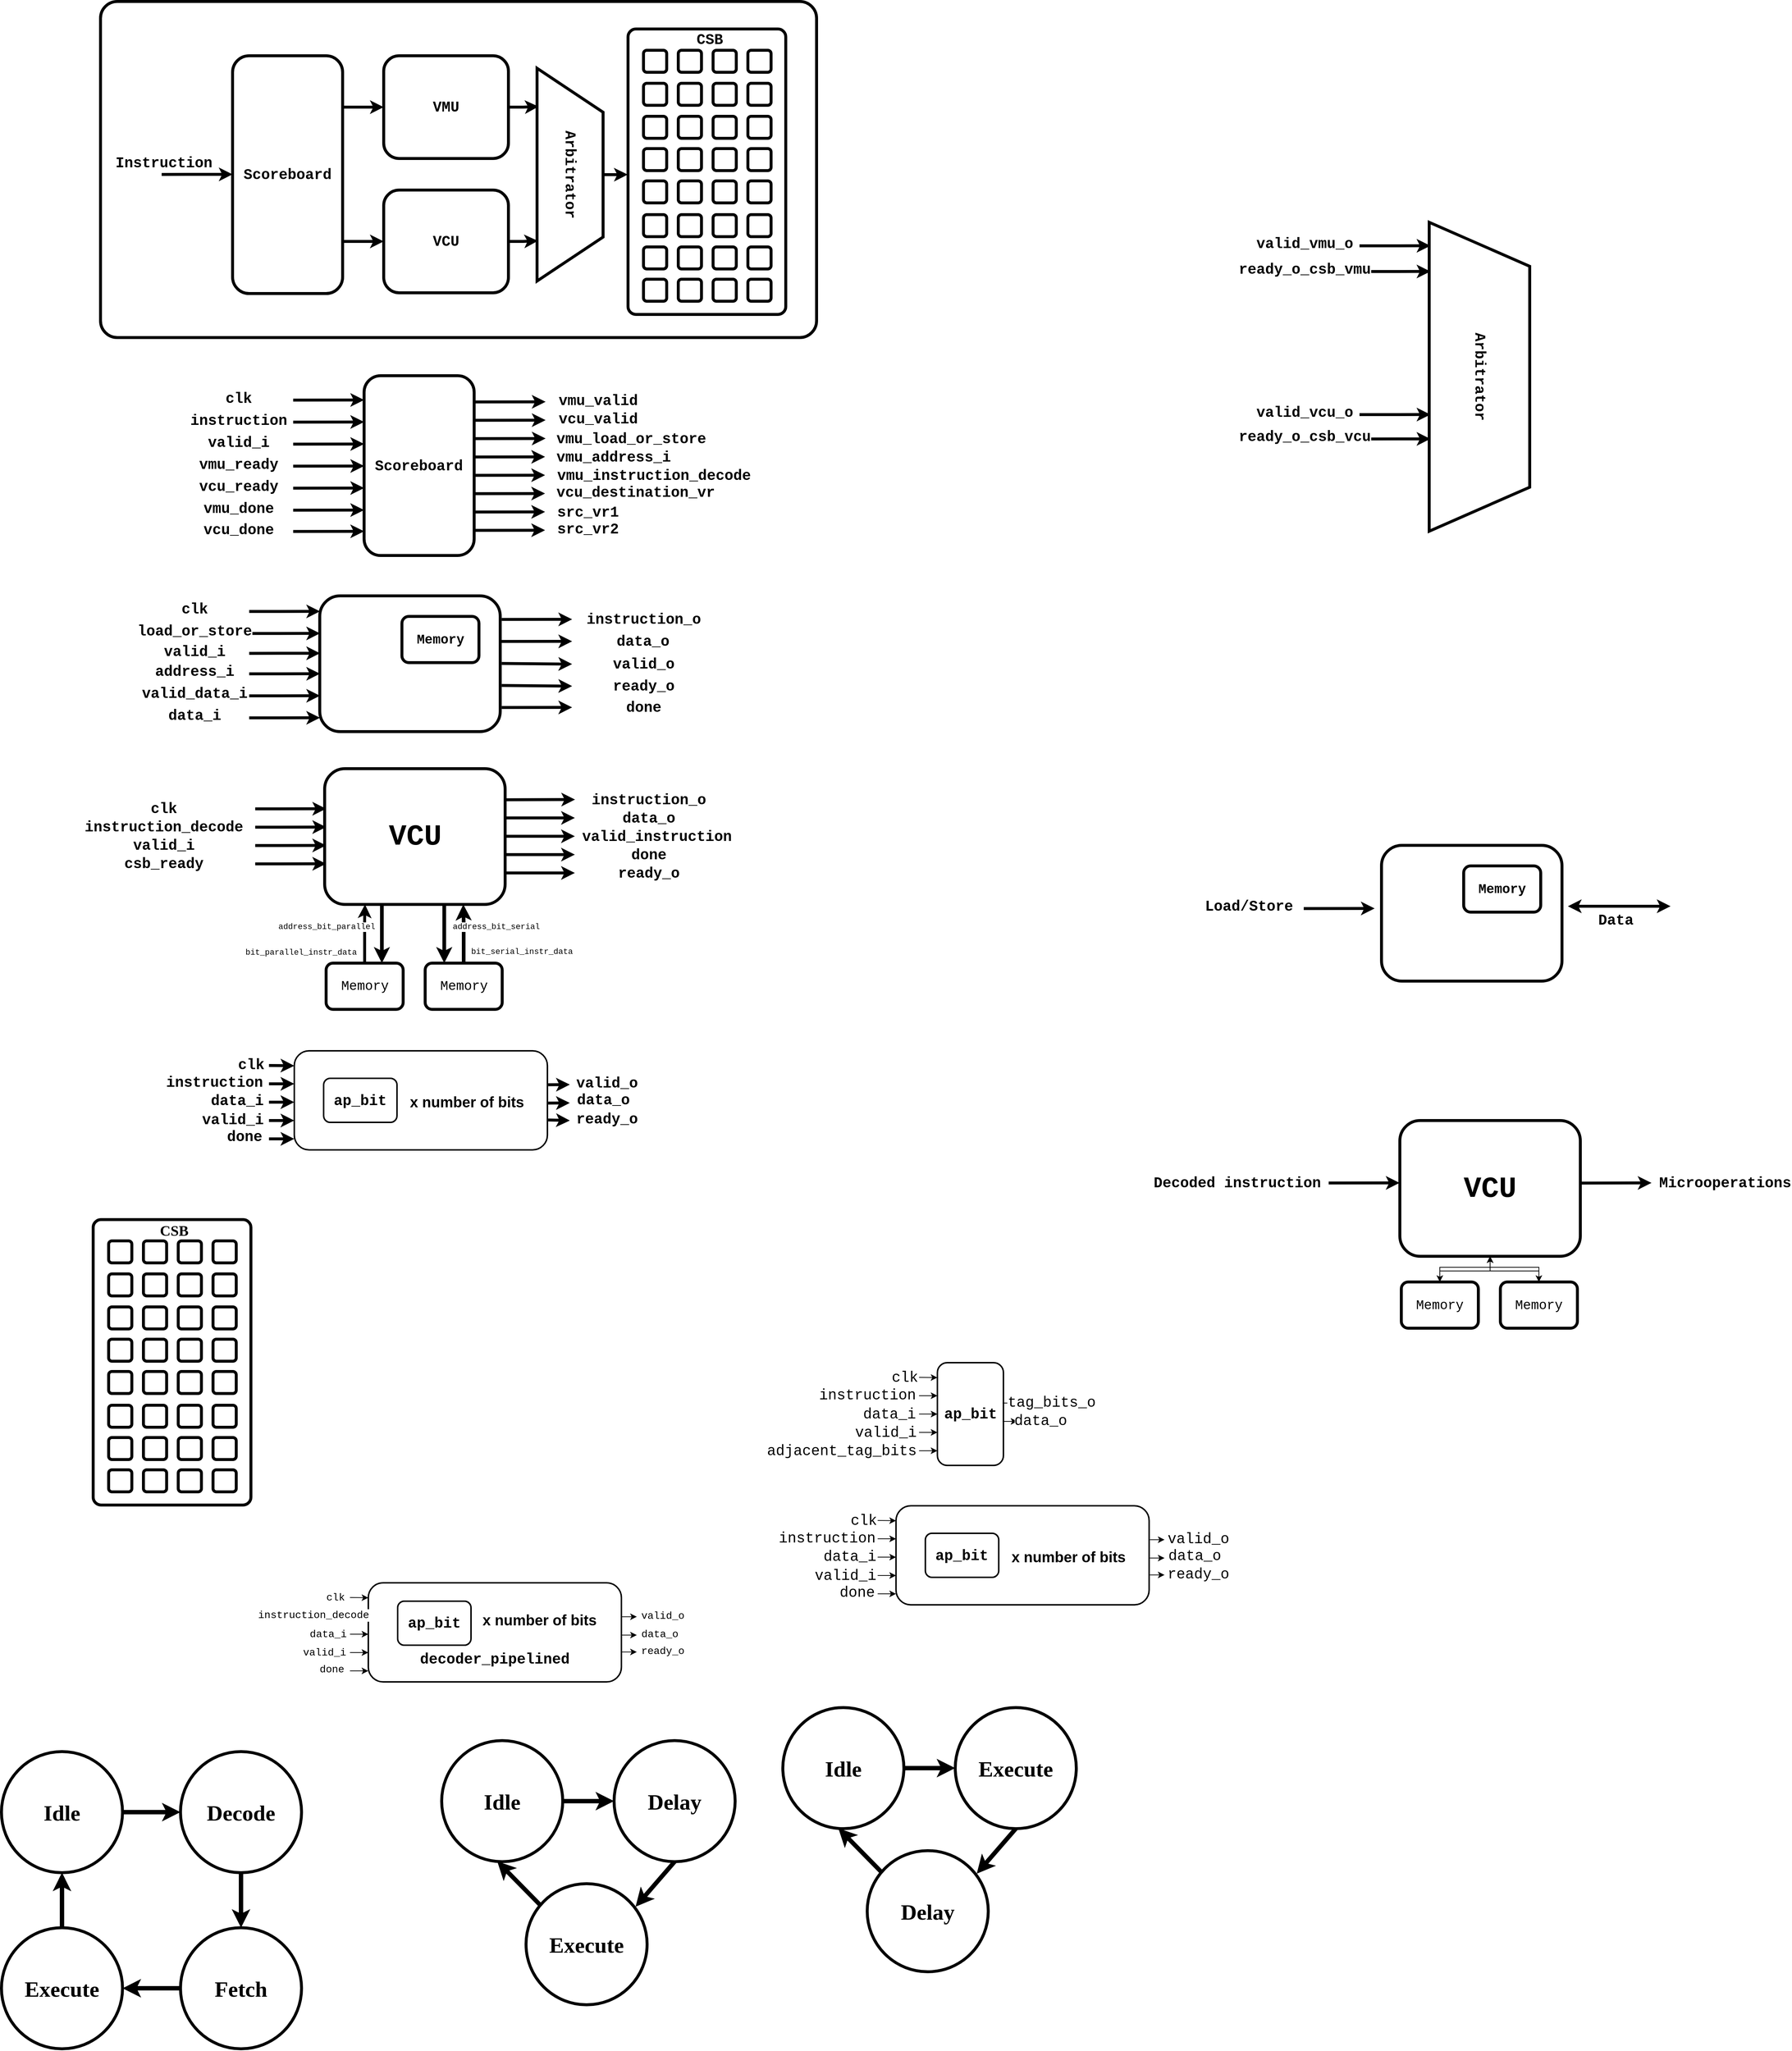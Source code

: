 <mxfile version="21.7.2" type="github">
  <diagram name="Page-1" id="01P2BAcGrZNdCIUBJ1gP">
    <mxGraphModel dx="3080" dy="1709" grid="1" gridSize="5" guides="1" tooltips="1" connect="1" arrows="1" fold="1" page="1" pageScale="1" pageWidth="850" pageHeight="1100" math="0" shadow="0">
      <root>
        <mxCell id="0" />
        <mxCell id="1" parent="0" />
        <mxCell id="z2O95b-8UDkkQNOVp0Xu-1" value="" style="rounded=1;whiteSpace=wrap;html=1;fillColor=none;arcSize=5;fontFamily=Courier New;fontSize=20;labelBorderColor=none;strokeWidth=4;fontStyle=1" parent="1" vertex="1">
          <mxGeometry x="260" y="230" width="976" height="458" as="geometry" />
        </mxCell>
        <mxCell id="z2O95b-8UDkkQNOVp0Xu-12" style="edgeStyle=orthogonalEdgeStyle;rounded=0;orthogonalLoop=1;jettySize=auto;html=1;fontFamily=Courier New;fontSize=20;entryX=-0.002;entryY=0.51;entryDx=0;entryDy=0;entryPerimeter=0;labelBorderColor=none;strokeWidth=4;fontStyle=1" parent="1" source="z2O95b-8UDkkQNOVp0Xu-3" target="z2O95b-8UDkkQNOVp0Xu-2" edge="1">
          <mxGeometry relative="1" as="geometry" />
        </mxCell>
        <mxCell id="z2O95b-8UDkkQNOVp0Xu-3" value="Arbitrator" style="shape=trapezoid;perimeter=trapezoidPerimeter;whiteSpace=wrap;html=1;fixedSize=1;rotation=90;size=60;fontSize=20;fontFamily=Courier New;labelBorderColor=none;strokeWidth=4;fontStyle=1" parent="1" vertex="1">
          <mxGeometry x="755" y="421" width="290" height="90" as="geometry" />
        </mxCell>
        <mxCell id="z2O95b-8UDkkQNOVp0Xu-53" style="edgeStyle=orthogonalEdgeStyle;rounded=0;orthogonalLoop=1;jettySize=auto;html=1;entryX=0.18;entryY=0.977;entryDx=0;entryDy=0;entryPerimeter=0;fontFamily=Courier New;fontSize=20;labelBorderColor=none;strokeWidth=4;fontStyle=1" parent="1" source="z2O95b-8UDkkQNOVp0Xu-4" target="z2O95b-8UDkkQNOVp0Xu-3" edge="1">
          <mxGeometry relative="1" as="geometry" />
        </mxCell>
        <mxCell id="z2O95b-8UDkkQNOVp0Xu-4" value="VMU" style="rounded=1;whiteSpace=wrap;html=1;fontSize=20;fontFamily=Courier New;labelBorderColor=none;strokeWidth=4;fontStyle=1" parent="1" vertex="1">
          <mxGeometry x="646" y="304" width="170" height="140" as="geometry" />
        </mxCell>
        <mxCell id="z2O95b-8UDkkQNOVp0Xu-56" style="edgeStyle=orthogonalEdgeStyle;rounded=0;orthogonalLoop=1;jettySize=auto;html=1;entryX=0;entryY=0.5;entryDx=0;entryDy=0;exitX=0.997;exitY=0.216;exitDx=0;exitDy=0;exitPerimeter=0;fontFamily=Courier New;fontSize=20;labelBorderColor=none;strokeWidth=4;fontStyle=1" parent="1" source="z2O95b-8UDkkQNOVp0Xu-6" target="z2O95b-8UDkkQNOVp0Xu-4" edge="1">
          <mxGeometry relative="1" as="geometry" />
        </mxCell>
        <mxCell id="z2O95b-8UDkkQNOVp0Xu-57" style="edgeStyle=orthogonalEdgeStyle;rounded=0;orthogonalLoop=1;jettySize=auto;html=1;entryX=0;entryY=0.5;entryDx=0;entryDy=0;exitX=1.003;exitY=0.781;exitDx=0;exitDy=0;exitPerimeter=0;fontFamily=Courier New;fontSize=20;labelBorderColor=none;strokeWidth=4;fontStyle=1" parent="1" source="z2O95b-8UDkkQNOVp0Xu-6" target="z2O95b-8UDkkQNOVp0Xu-8" edge="1">
          <mxGeometry relative="1" as="geometry" />
        </mxCell>
        <mxCell id="z2O95b-8UDkkQNOVp0Xu-6" value="Scoreboard" style="rounded=1;whiteSpace=wrap;html=1;fontSize=20;fontFamily=Courier New;labelBorderColor=none;strokeWidth=4;fontStyle=1" parent="1" vertex="1">
          <mxGeometry x="440" y="304" width="150" height="324" as="geometry" />
        </mxCell>
        <mxCell id="z2O95b-8UDkkQNOVp0Xu-54" style="edgeStyle=orthogonalEdgeStyle;rounded=0;orthogonalLoop=1;jettySize=auto;html=1;entryX=0.811;entryY=0.986;entryDx=0;entryDy=0;entryPerimeter=0;fontFamily=Courier New;fontSize=20;labelBorderColor=none;strokeWidth=4;fontStyle=1" parent="1" source="z2O95b-8UDkkQNOVp0Xu-8" target="z2O95b-8UDkkQNOVp0Xu-3" edge="1">
          <mxGeometry relative="1" as="geometry" />
        </mxCell>
        <mxCell id="z2O95b-8UDkkQNOVp0Xu-8" value="VCU" style="rounded=1;whiteSpace=wrap;html=1;fontSize=20;fontFamily=Courier New;labelBorderColor=none;strokeWidth=4;fontStyle=1" parent="1" vertex="1">
          <mxGeometry x="646" y="487" width="170" height="140" as="geometry" />
        </mxCell>
        <mxCell id="z2O95b-8UDkkQNOVp0Xu-47" value="" style="group;fontFamily=Courier New;fontSize=20;labelBorderColor=none;fontStyle=1" parent="1" vertex="1" connectable="0">
          <mxGeometry x="979" y="271.5" width="215" height="389" as="geometry" />
        </mxCell>
        <mxCell id="z2O95b-8UDkkQNOVp0Xu-2" value="" style="rounded=1;whiteSpace=wrap;html=1;fontSize=20;fontFamily=Courier New;arcSize=5;labelBorderColor=none;strokeWidth=4;fontStyle=1" parent="z2O95b-8UDkkQNOVp0Xu-47" vertex="1">
          <mxGeometry y="-4" width="215" height="389" as="geometry" />
        </mxCell>
        <mxCell id="z2O95b-8UDkkQNOVp0Xu-15" value="" style="rounded=1;whiteSpace=wrap;html=1;fontFamily=Courier New;fontSize=20;labelBorderColor=none;strokeWidth=4;fontStyle=1" parent="z2O95b-8UDkkQNOVp0Xu-47" vertex="1">
          <mxGeometry x="21.078" y="25" width="31.618" height="30" as="geometry" />
        </mxCell>
        <mxCell id="z2O95b-8UDkkQNOVp0Xu-16" value="" style="rounded=1;whiteSpace=wrap;html=1;fontFamily=Courier New;fontSize=20;labelBorderColor=none;strokeWidth=4;fontStyle=1" parent="z2O95b-8UDkkQNOVp0Xu-47" vertex="1">
          <mxGeometry x="68.505" y="25" width="31.618" height="30" as="geometry" />
        </mxCell>
        <mxCell id="z2O95b-8UDkkQNOVp0Xu-17" value="" style="rounded=1;whiteSpace=wrap;html=1;fontFamily=Courier New;fontSize=20;labelBorderColor=none;strokeWidth=4;fontStyle=1" parent="z2O95b-8UDkkQNOVp0Xu-47" vertex="1">
          <mxGeometry x="115.931" y="25" width="31.618" height="30" as="geometry" />
        </mxCell>
        <mxCell id="z2O95b-8UDkkQNOVp0Xu-18" value="" style="rounded=1;whiteSpace=wrap;html=1;fontFamily=Courier New;fontSize=20;labelBorderColor=none;strokeWidth=4;fontStyle=1" parent="z2O95b-8UDkkQNOVp0Xu-47" vertex="1">
          <mxGeometry x="163.358" y="25" width="31.618" height="30" as="geometry" />
        </mxCell>
        <mxCell id="z2O95b-8UDkkQNOVp0Xu-19" value="" style="rounded=1;whiteSpace=wrap;html=1;fontFamily=Courier New;fontSize=20;labelBorderColor=none;strokeWidth=4;fontStyle=1" parent="z2O95b-8UDkkQNOVp0Xu-47" vertex="1">
          <mxGeometry x="21.078" y="70" width="31.618" height="30" as="geometry" />
        </mxCell>
        <mxCell id="z2O95b-8UDkkQNOVp0Xu-20" value="" style="rounded=1;whiteSpace=wrap;html=1;fontFamily=Courier New;fontSize=20;labelBorderColor=none;strokeWidth=4;fontStyle=1" parent="z2O95b-8UDkkQNOVp0Xu-47" vertex="1">
          <mxGeometry x="68.505" y="70" width="31.618" height="30" as="geometry" />
        </mxCell>
        <mxCell id="z2O95b-8UDkkQNOVp0Xu-21" value="" style="rounded=1;whiteSpace=wrap;html=1;fontFamily=Courier New;fontSize=20;labelBorderColor=none;strokeWidth=4;fontStyle=1" parent="z2O95b-8UDkkQNOVp0Xu-47" vertex="1">
          <mxGeometry x="115.931" y="70" width="31.618" height="30" as="geometry" />
        </mxCell>
        <mxCell id="z2O95b-8UDkkQNOVp0Xu-22" value="" style="rounded=1;whiteSpace=wrap;html=1;fontFamily=Courier New;fontSize=20;labelBorderColor=none;strokeWidth=4;fontStyle=1" parent="z2O95b-8UDkkQNOVp0Xu-47" vertex="1">
          <mxGeometry x="163.358" y="70" width="31.618" height="30" as="geometry" />
        </mxCell>
        <mxCell id="z2O95b-8UDkkQNOVp0Xu-23" value="" style="rounded=1;whiteSpace=wrap;html=1;fontFamily=Courier New;fontSize=20;labelBorderColor=none;strokeWidth=4;fontStyle=1" parent="z2O95b-8UDkkQNOVp0Xu-47" vertex="1">
          <mxGeometry x="21.078" y="115" width="31.618" height="30" as="geometry" />
        </mxCell>
        <mxCell id="z2O95b-8UDkkQNOVp0Xu-24" value="" style="rounded=1;whiteSpace=wrap;html=1;fontFamily=Courier New;fontSize=20;labelBorderColor=none;strokeWidth=4;fontStyle=1" parent="z2O95b-8UDkkQNOVp0Xu-47" vertex="1">
          <mxGeometry x="68.505" y="115" width="31.618" height="30" as="geometry" />
        </mxCell>
        <mxCell id="z2O95b-8UDkkQNOVp0Xu-25" value="" style="rounded=1;whiteSpace=wrap;html=1;fontFamily=Courier New;fontSize=20;labelBorderColor=none;strokeWidth=4;fontStyle=1" parent="z2O95b-8UDkkQNOVp0Xu-47" vertex="1">
          <mxGeometry x="115.931" y="115" width="31.618" height="30" as="geometry" />
        </mxCell>
        <mxCell id="z2O95b-8UDkkQNOVp0Xu-26" value="" style="rounded=1;whiteSpace=wrap;html=1;fontFamily=Courier New;fontSize=20;labelBorderColor=none;strokeWidth=4;fontStyle=1" parent="z2O95b-8UDkkQNOVp0Xu-47" vertex="1">
          <mxGeometry x="163.358" y="115" width="31.618" height="30" as="geometry" />
        </mxCell>
        <mxCell id="z2O95b-8UDkkQNOVp0Xu-27" value="" style="rounded=1;whiteSpace=wrap;html=1;fontFamily=Courier New;fontSize=20;labelBorderColor=none;strokeWidth=4;fontStyle=1" parent="z2O95b-8UDkkQNOVp0Xu-47" vertex="1">
          <mxGeometry x="21.078" y="159" width="31.618" height="30" as="geometry" />
        </mxCell>
        <mxCell id="z2O95b-8UDkkQNOVp0Xu-28" value="" style="rounded=1;whiteSpace=wrap;html=1;fontFamily=Courier New;fontSize=20;labelBorderColor=none;strokeWidth=4;fontStyle=1" parent="z2O95b-8UDkkQNOVp0Xu-47" vertex="1">
          <mxGeometry x="68.505" y="159" width="31.618" height="30" as="geometry" />
        </mxCell>
        <mxCell id="z2O95b-8UDkkQNOVp0Xu-29" value="" style="rounded=1;whiteSpace=wrap;html=1;fontFamily=Courier New;fontSize=20;labelBorderColor=none;strokeWidth=4;fontStyle=1" parent="z2O95b-8UDkkQNOVp0Xu-47" vertex="1">
          <mxGeometry x="115.931" y="159" width="31.618" height="30" as="geometry" />
        </mxCell>
        <mxCell id="z2O95b-8UDkkQNOVp0Xu-30" value="" style="rounded=1;whiteSpace=wrap;html=1;fontFamily=Courier New;fontSize=20;labelBorderColor=none;strokeWidth=4;fontStyle=1" parent="z2O95b-8UDkkQNOVp0Xu-47" vertex="1">
          <mxGeometry x="163.358" y="159" width="31.618" height="30" as="geometry" />
        </mxCell>
        <mxCell id="z2O95b-8UDkkQNOVp0Xu-31" value="" style="rounded=1;whiteSpace=wrap;html=1;fontFamily=Courier New;fontSize=20;labelBorderColor=none;strokeWidth=4;fontStyle=1" parent="z2O95b-8UDkkQNOVp0Xu-47" vertex="1">
          <mxGeometry x="21.078" y="203" width="31.618" height="30" as="geometry" />
        </mxCell>
        <mxCell id="z2O95b-8UDkkQNOVp0Xu-32" value="" style="rounded=1;whiteSpace=wrap;html=1;fontFamily=Courier New;fontSize=20;labelBorderColor=none;strokeWidth=4;fontStyle=1" parent="z2O95b-8UDkkQNOVp0Xu-47" vertex="1">
          <mxGeometry x="68.505" y="203" width="31.618" height="30" as="geometry" />
        </mxCell>
        <mxCell id="z2O95b-8UDkkQNOVp0Xu-33" value="" style="rounded=1;whiteSpace=wrap;html=1;fontFamily=Courier New;fontSize=20;labelBorderColor=none;strokeWidth=4;fontStyle=1" parent="z2O95b-8UDkkQNOVp0Xu-47" vertex="1">
          <mxGeometry x="115.931" y="203" width="31.618" height="30" as="geometry" />
        </mxCell>
        <mxCell id="z2O95b-8UDkkQNOVp0Xu-34" value="" style="rounded=1;whiteSpace=wrap;html=1;fontFamily=Courier New;fontSize=20;labelBorderColor=none;strokeWidth=4;fontStyle=1" parent="z2O95b-8UDkkQNOVp0Xu-47" vertex="1">
          <mxGeometry x="163.358" y="203" width="31.618" height="30" as="geometry" />
        </mxCell>
        <mxCell id="z2O95b-8UDkkQNOVp0Xu-35" value="" style="rounded=1;whiteSpace=wrap;html=1;fontFamily=Courier New;fontSize=20;labelBorderColor=none;strokeWidth=4;fontStyle=1" parent="z2O95b-8UDkkQNOVp0Xu-47" vertex="1">
          <mxGeometry x="21.078" y="249" width="31.618" height="30" as="geometry" />
        </mxCell>
        <mxCell id="z2O95b-8UDkkQNOVp0Xu-36" value="" style="rounded=1;whiteSpace=wrap;html=1;fontFamily=Courier New;fontSize=20;labelBorderColor=none;strokeWidth=4;fontStyle=1" parent="z2O95b-8UDkkQNOVp0Xu-47" vertex="1">
          <mxGeometry x="68.505" y="249" width="31.618" height="30" as="geometry" />
        </mxCell>
        <mxCell id="z2O95b-8UDkkQNOVp0Xu-37" value="" style="rounded=1;whiteSpace=wrap;html=1;fontFamily=Courier New;fontSize=20;labelBorderColor=none;strokeWidth=4;fontStyle=1" parent="z2O95b-8UDkkQNOVp0Xu-47" vertex="1">
          <mxGeometry x="115.931" y="249" width="31.618" height="30" as="geometry" />
        </mxCell>
        <mxCell id="z2O95b-8UDkkQNOVp0Xu-38" value="" style="rounded=1;whiteSpace=wrap;html=1;fontFamily=Courier New;fontSize=20;labelBorderColor=none;strokeWidth=4;fontStyle=1" parent="z2O95b-8UDkkQNOVp0Xu-47" vertex="1">
          <mxGeometry x="163.358" y="249" width="31.618" height="30" as="geometry" />
        </mxCell>
        <mxCell id="z2O95b-8UDkkQNOVp0Xu-39" value="" style="rounded=1;whiteSpace=wrap;html=1;fontFamily=Courier New;fontSize=20;labelBorderColor=none;strokeWidth=4;fontStyle=1" parent="z2O95b-8UDkkQNOVp0Xu-47" vertex="1">
          <mxGeometry x="21.078" y="293" width="31.618" height="30" as="geometry" />
        </mxCell>
        <mxCell id="z2O95b-8UDkkQNOVp0Xu-40" value="" style="rounded=1;whiteSpace=wrap;html=1;fontFamily=Courier New;fontSize=20;labelBorderColor=none;strokeWidth=4;fontStyle=1" parent="z2O95b-8UDkkQNOVp0Xu-47" vertex="1">
          <mxGeometry x="68.505" y="293" width="31.618" height="30" as="geometry" />
        </mxCell>
        <mxCell id="z2O95b-8UDkkQNOVp0Xu-41" value="" style="rounded=1;whiteSpace=wrap;html=1;fontFamily=Courier New;fontSize=20;labelBorderColor=none;strokeWidth=4;fontStyle=1" parent="z2O95b-8UDkkQNOVp0Xu-47" vertex="1">
          <mxGeometry x="115.931" y="293" width="31.618" height="30" as="geometry" />
        </mxCell>
        <mxCell id="z2O95b-8UDkkQNOVp0Xu-42" value="" style="rounded=1;whiteSpace=wrap;html=1;fontFamily=Courier New;fontSize=20;labelBorderColor=none;strokeWidth=4;fontStyle=1" parent="z2O95b-8UDkkQNOVp0Xu-47" vertex="1">
          <mxGeometry x="163.358" y="293" width="31.618" height="30" as="geometry" />
        </mxCell>
        <mxCell id="z2O95b-8UDkkQNOVp0Xu-43" value="" style="rounded=1;whiteSpace=wrap;html=1;fontFamily=Courier New;fontSize=20;labelBorderColor=none;strokeWidth=4;fontStyle=1" parent="z2O95b-8UDkkQNOVp0Xu-47" vertex="1">
          <mxGeometry x="21.078" y="337" width="31.618" height="30" as="geometry" />
        </mxCell>
        <mxCell id="z2O95b-8UDkkQNOVp0Xu-44" value="" style="rounded=1;whiteSpace=wrap;html=1;fontFamily=Courier New;fontSize=20;labelBorderColor=none;strokeWidth=4;fontStyle=1" parent="z2O95b-8UDkkQNOVp0Xu-47" vertex="1">
          <mxGeometry x="68.505" y="337" width="31.618" height="30" as="geometry" />
        </mxCell>
        <mxCell id="z2O95b-8UDkkQNOVp0Xu-45" value="" style="rounded=1;whiteSpace=wrap;html=1;fontFamily=Courier New;fontSize=20;labelBorderColor=none;strokeWidth=4;fontStyle=1" parent="z2O95b-8UDkkQNOVp0Xu-47" vertex="1">
          <mxGeometry x="115.931" y="337" width="31.618" height="30" as="geometry" />
        </mxCell>
        <mxCell id="z2O95b-8UDkkQNOVp0Xu-46" value="" style="rounded=1;whiteSpace=wrap;html=1;fontFamily=Courier New;fontSize=20;labelBorderColor=none;strokeWidth=4;fontStyle=1" parent="z2O95b-8UDkkQNOVp0Xu-47" vertex="1">
          <mxGeometry x="163.358" y="337" width="31.618" height="30" as="geometry" />
        </mxCell>
        <mxCell id="z2O95b-8UDkkQNOVp0Xu-58" value="CSB" style="text;html=1;align=center;verticalAlign=middle;resizable=0;points=[];autosize=1;strokeColor=none;fillColor=none;fontFamily=Courier New;fontSize=20;labelBorderColor=none;fontStyle=1" parent="z2O95b-8UDkkQNOVp0Xu-47" vertex="1">
          <mxGeometry x="83" y="-10" width="55" height="40" as="geometry" />
        </mxCell>
        <mxCell id="z2O95b-8UDkkQNOVp0Xu-62" value="" style="endArrow=classic;html=1;rounded=0;entryX=0.006;entryY=0.365;entryDx=0;entryDy=0;entryPerimeter=0;exitX=0.037;exitY=0.413;exitDx=0;exitDy=0;exitPerimeter=0;fontFamily=Courier New;fontSize=20;labelBorderColor=none;strokeWidth=4;fontStyle=1" parent="1" edge="1">
          <mxGeometry width="50" height="50" relative="1" as="geometry">
            <mxPoint x="343.362" y="465.733" as="sourcePoint" />
            <mxPoint x="440.0" y="465.58" as="targetPoint" />
          </mxGeometry>
        </mxCell>
        <mxCell id="z2O95b-8UDkkQNOVp0Xu-63" value="Instruction" style="edgeLabel;html=1;align=center;verticalAlign=middle;resizable=0;points=[];fontFamily=Courier New;fontSize=20;labelBorderColor=none;fontStyle=1" parent="z2O95b-8UDkkQNOVp0Xu-62" vertex="1" connectable="0">
          <mxGeometry x="-0.297" relative="1" as="geometry">
            <mxPoint x="-32" y="-16" as="offset" />
          </mxGeometry>
        </mxCell>
        <mxCell id="Gp5iSERbQgPD30PwmQMo-1" value="Arbitrator" style="shape=trapezoid;perimeter=trapezoidPerimeter;whiteSpace=wrap;html=1;fixedSize=1;rotation=90;size=60;fontSize=20;fontFamily=Courier New;labelBorderColor=none;strokeWidth=4;fontStyle=1" parent="1" vertex="1">
          <mxGeometry x="1929" y="672.9" width="421" height="137" as="geometry" />
        </mxCell>
        <mxCell id="Gp5iSERbQgPD30PwmQMo-10" value="" style="edgeStyle=orthogonalEdgeStyle;rounded=0;orthogonalLoop=1;jettySize=auto;html=1;fontFamily=Courier New;" parent="1" source="Gp5iSERbQgPD30PwmQMo-2" target="Gp5iSERbQgPD30PwmQMo-7" edge="1">
          <mxGeometry relative="1" as="geometry" />
        </mxCell>
        <mxCell id="Gp5iSERbQgPD30PwmQMo-12" style="edgeStyle=orthogonalEdgeStyle;rounded=0;orthogonalLoop=1;jettySize=auto;html=1;entryX=0.5;entryY=0;entryDx=0;entryDy=0;fontFamily=Courier New;" parent="1" source="Gp5iSERbQgPD30PwmQMo-2" target="Gp5iSERbQgPD30PwmQMo-5" edge="1">
          <mxGeometry relative="1" as="geometry" />
        </mxCell>
        <mxCell id="Gp5iSERbQgPD30PwmQMo-2" value="VCU" style="rounded=1;whiteSpace=wrap;html=1;fontSize=40;fontFamily=Courier New;labelBorderColor=none;strokeWidth=4;fontStyle=1" parent="1" vertex="1">
          <mxGeometry x="2031" y="1755" width="246" height="185" as="geometry" />
        </mxCell>
        <mxCell id="Gp5iSERbQgPD30PwmQMo-8" value="" style="edgeStyle=orthogonalEdgeStyle;rounded=0;orthogonalLoop=1;jettySize=auto;html=1;fontFamily=Courier New;" parent="1" source="Gp5iSERbQgPD30PwmQMo-5" target="Gp5iSERbQgPD30PwmQMo-2" edge="1">
          <mxGeometry relative="1" as="geometry" />
        </mxCell>
        <mxCell id="Gp5iSERbQgPD30PwmQMo-5" value="Memory" style="rounded=1;whiteSpace=wrap;html=1;fontSize=18;fontFamily=Courier New;strokeWidth=4;" parent="1" vertex="1">
          <mxGeometry x="2168" y="1975" width="105" height="63" as="geometry" />
        </mxCell>
        <mxCell id="Gp5iSERbQgPD30PwmQMo-9" value="" style="edgeStyle=orthogonalEdgeStyle;rounded=0;orthogonalLoop=1;jettySize=auto;html=1;fontFamily=Courier New;" parent="1" source="Gp5iSERbQgPD30PwmQMo-7" target="Gp5iSERbQgPD30PwmQMo-2" edge="1">
          <mxGeometry relative="1" as="geometry" />
        </mxCell>
        <mxCell id="Gp5iSERbQgPD30PwmQMo-7" value="Memory" style="rounded=1;whiteSpace=wrap;html=1;fontSize=18;fontFamily=Courier New;strokeWidth=4;" parent="1" vertex="1">
          <mxGeometry x="2033" y="1975" width="105" height="63" as="geometry" />
        </mxCell>
        <mxCell id="Gp5iSERbQgPD30PwmQMo-13" value="" style="rounded=1;whiteSpace=wrap;html=1;fontSize=40;fontFamily=Courier New;labelBorderColor=none;strokeWidth=4;fontStyle=1" parent="1" vertex="1">
          <mxGeometry x="2006" y="1380" width="246" height="185" as="geometry" />
        </mxCell>
        <mxCell id="Gp5iSERbQgPD30PwmQMo-14" value="Memory" style="rounded=1;whiteSpace=wrap;html=1;fontSize=18;fontFamily=Courier New;strokeWidth=4;fontStyle=1" parent="1" vertex="1">
          <mxGeometry x="2118" y="1408" width="105" height="63" as="geometry" />
        </mxCell>
        <mxCell id="Gp5iSERbQgPD30PwmQMo-17" value="" style="group;fontFamily=Comic Sans MS;fontSize=20;labelBorderColor=none;fontStyle=1" parent="1" vertex="1" connectable="0">
          <mxGeometry x="250" y="1894" width="215" height="389" as="geometry" />
        </mxCell>
        <mxCell id="Gp5iSERbQgPD30PwmQMo-18" value="" style="rounded=1;whiteSpace=wrap;html=1;fontSize=20;fontFamily=Comic Sans MS;arcSize=5;labelBorderColor=none;strokeWidth=4;fontStyle=1" parent="Gp5iSERbQgPD30PwmQMo-17" vertex="1">
          <mxGeometry y="-4" width="215" height="389" as="geometry" />
        </mxCell>
        <mxCell id="Gp5iSERbQgPD30PwmQMo-19" value="" style="rounded=1;whiteSpace=wrap;html=1;fontFamily=Comic Sans MS;fontSize=20;labelBorderColor=none;strokeWidth=4;fontStyle=1" parent="Gp5iSERbQgPD30PwmQMo-17" vertex="1">
          <mxGeometry x="21.078" y="25" width="31.618" height="30" as="geometry" />
        </mxCell>
        <mxCell id="Gp5iSERbQgPD30PwmQMo-20" value="" style="rounded=1;whiteSpace=wrap;html=1;fontFamily=Comic Sans MS;fontSize=20;labelBorderColor=none;strokeWidth=4;fontStyle=1" parent="Gp5iSERbQgPD30PwmQMo-17" vertex="1">
          <mxGeometry x="68.505" y="25" width="31.618" height="30" as="geometry" />
        </mxCell>
        <mxCell id="Gp5iSERbQgPD30PwmQMo-21" value="" style="rounded=1;whiteSpace=wrap;html=1;fontFamily=Comic Sans MS;fontSize=20;labelBorderColor=none;strokeWidth=4;fontStyle=1" parent="Gp5iSERbQgPD30PwmQMo-17" vertex="1">
          <mxGeometry x="115.931" y="25" width="31.618" height="30" as="geometry" />
        </mxCell>
        <mxCell id="Gp5iSERbQgPD30PwmQMo-22" value="" style="rounded=1;whiteSpace=wrap;html=1;fontFamily=Comic Sans MS;fontSize=20;labelBorderColor=none;strokeWidth=4;fontStyle=1" parent="Gp5iSERbQgPD30PwmQMo-17" vertex="1">
          <mxGeometry x="163.358" y="25" width="31.618" height="30" as="geometry" />
        </mxCell>
        <mxCell id="Gp5iSERbQgPD30PwmQMo-23" value="" style="rounded=1;whiteSpace=wrap;html=1;fontFamily=Comic Sans MS;fontSize=20;labelBorderColor=none;strokeWidth=4;fontStyle=1" parent="Gp5iSERbQgPD30PwmQMo-17" vertex="1">
          <mxGeometry x="21.078" y="70" width="31.618" height="30" as="geometry" />
        </mxCell>
        <mxCell id="Gp5iSERbQgPD30PwmQMo-24" value="" style="rounded=1;whiteSpace=wrap;html=1;fontFamily=Comic Sans MS;fontSize=20;labelBorderColor=none;strokeWidth=4;fontStyle=1" parent="Gp5iSERbQgPD30PwmQMo-17" vertex="1">
          <mxGeometry x="68.505" y="70" width="31.618" height="30" as="geometry" />
        </mxCell>
        <mxCell id="Gp5iSERbQgPD30PwmQMo-25" value="" style="rounded=1;whiteSpace=wrap;html=1;fontFamily=Comic Sans MS;fontSize=20;labelBorderColor=none;strokeWidth=4;fontStyle=1" parent="Gp5iSERbQgPD30PwmQMo-17" vertex="1">
          <mxGeometry x="115.931" y="70" width="31.618" height="30" as="geometry" />
        </mxCell>
        <mxCell id="Gp5iSERbQgPD30PwmQMo-26" value="" style="rounded=1;whiteSpace=wrap;html=1;fontFamily=Comic Sans MS;fontSize=20;labelBorderColor=none;strokeWidth=4;fontStyle=1" parent="Gp5iSERbQgPD30PwmQMo-17" vertex="1">
          <mxGeometry x="163.358" y="70" width="31.618" height="30" as="geometry" />
        </mxCell>
        <mxCell id="Gp5iSERbQgPD30PwmQMo-27" value="" style="rounded=1;whiteSpace=wrap;html=1;fontFamily=Comic Sans MS;fontSize=20;labelBorderColor=none;strokeWidth=4;fontStyle=1" parent="Gp5iSERbQgPD30PwmQMo-17" vertex="1">
          <mxGeometry x="21.078" y="115" width="31.618" height="30" as="geometry" />
        </mxCell>
        <mxCell id="Gp5iSERbQgPD30PwmQMo-28" value="" style="rounded=1;whiteSpace=wrap;html=1;fontFamily=Comic Sans MS;fontSize=20;labelBorderColor=none;strokeWidth=4;fontStyle=1" parent="Gp5iSERbQgPD30PwmQMo-17" vertex="1">
          <mxGeometry x="68.505" y="115" width="31.618" height="30" as="geometry" />
        </mxCell>
        <mxCell id="Gp5iSERbQgPD30PwmQMo-29" value="" style="rounded=1;whiteSpace=wrap;html=1;fontFamily=Comic Sans MS;fontSize=20;labelBorderColor=none;strokeWidth=4;fontStyle=1" parent="Gp5iSERbQgPD30PwmQMo-17" vertex="1">
          <mxGeometry x="115.931" y="115" width="31.618" height="30" as="geometry" />
        </mxCell>
        <mxCell id="Gp5iSERbQgPD30PwmQMo-30" value="" style="rounded=1;whiteSpace=wrap;html=1;fontFamily=Comic Sans MS;fontSize=20;labelBorderColor=none;strokeWidth=4;fontStyle=1" parent="Gp5iSERbQgPD30PwmQMo-17" vertex="1">
          <mxGeometry x="163.358" y="115" width="31.618" height="30" as="geometry" />
        </mxCell>
        <mxCell id="Gp5iSERbQgPD30PwmQMo-31" value="" style="rounded=1;whiteSpace=wrap;html=1;fontFamily=Comic Sans MS;fontSize=20;labelBorderColor=none;strokeWidth=4;fontStyle=1" parent="Gp5iSERbQgPD30PwmQMo-17" vertex="1">
          <mxGeometry x="21.078" y="159" width="31.618" height="30" as="geometry" />
        </mxCell>
        <mxCell id="Gp5iSERbQgPD30PwmQMo-32" value="" style="rounded=1;whiteSpace=wrap;html=1;fontFamily=Comic Sans MS;fontSize=20;labelBorderColor=none;strokeWidth=4;fontStyle=1" parent="Gp5iSERbQgPD30PwmQMo-17" vertex="1">
          <mxGeometry x="68.505" y="159" width="31.618" height="30" as="geometry" />
        </mxCell>
        <mxCell id="Gp5iSERbQgPD30PwmQMo-33" value="" style="rounded=1;whiteSpace=wrap;html=1;fontFamily=Comic Sans MS;fontSize=20;labelBorderColor=none;strokeWidth=4;fontStyle=1" parent="Gp5iSERbQgPD30PwmQMo-17" vertex="1">
          <mxGeometry x="115.931" y="159" width="31.618" height="30" as="geometry" />
        </mxCell>
        <mxCell id="Gp5iSERbQgPD30PwmQMo-34" value="" style="rounded=1;whiteSpace=wrap;html=1;fontFamily=Comic Sans MS;fontSize=20;labelBorderColor=none;strokeWidth=4;fontStyle=1" parent="Gp5iSERbQgPD30PwmQMo-17" vertex="1">
          <mxGeometry x="163.358" y="159" width="31.618" height="30" as="geometry" />
        </mxCell>
        <mxCell id="Gp5iSERbQgPD30PwmQMo-35" value="" style="rounded=1;whiteSpace=wrap;html=1;fontFamily=Comic Sans MS;fontSize=20;labelBorderColor=none;strokeWidth=4;fontStyle=1" parent="Gp5iSERbQgPD30PwmQMo-17" vertex="1">
          <mxGeometry x="21.078" y="203" width="31.618" height="30" as="geometry" />
        </mxCell>
        <mxCell id="Gp5iSERbQgPD30PwmQMo-36" value="" style="rounded=1;whiteSpace=wrap;html=1;fontFamily=Comic Sans MS;fontSize=20;labelBorderColor=none;strokeWidth=4;fontStyle=1" parent="Gp5iSERbQgPD30PwmQMo-17" vertex="1">
          <mxGeometry x="68.505" y="203" width="31.618" height="30" as="geometry" />
        </mxCell>
        <mxCell id="Gp5iSERbQgPD30PwmQMo-37" value="" style="rounded=1;whiteSpace=wrap;html=1;fontFamily=Comic Sans MS;fontSize=20;labelBorderColor=none;strokeWidth=4;fontStyle=1" parent="Gp5iSERbQgPD30PwmQMo-17" vertex="1">
          <mxGeometry x="115.931" y="203" width="31.618" height="30" as="geometry" />
        </mxCell>
        <mxCell id="Gp5iSERbQgPD30PwmQMo-38" value="" style="rounded=1;whiteSpace=wrap;html=1;fontFamily=Comic Sans MS;fontSize=20;labelBorderColor=none;strokeWidth=4;fontStyle=1" parent="Gp5iSERbQgPD30PwmQMo-17" vertex="1">
          <mxGeometry x="163.358" y="203" width="31.618" height="30" as="geometry" />
        </mxCell>
        <mxCell id="Gp5iSERbQgPD30PwmQMo-39" value="" style="rounded=1;whiteSpace=wrap;html=1;fontFamily=Comic Sans MS;fontSize=20;labelBorderColor=none;strokeWidth=4;fontStyle=1" parent="Gp5iSERbQgPD30PwmQMo-17" vertex="1">
          <mxGeometry x="21.078" y="249" width="31.618" height="30" as="geometry" />
        </mxCell>
        <mxCell id="Gp5iSERbQgPD30PwmQMo-40" value="" style="rounded=1;whiteSpace=wrap;html=1;fontFamily=Comic Sans MS;fontSize=20;labelBorderColor=none;strokeWidth=4;fontStyle=1" parent="Gp5iSERbQgPD30PwmQMo-17" vertex="1">
          <mxGeometry x="68.505" y="249" width="31.618" height="30" as="geometry" />
        </mxCell>
        <mxCell id="Gp5iSERbQgPD30PwmQMo-41" value="" style="rounded=1;whiteSpace=wrap;html=1;fontFamily=Comic Sans MS;fontSize=20;labelBorderColor=none;strokeWidth=4;fontStyle=1" parent="Gp5iSERbQgPD30PwmQMo-17" vertex="1">
          <mxGeometry x="115.931" y="249" width="31.618" height="30" as="geometry" />
        </mxCell>
        <mxCell id="Gp5iSERbQgPD30PwmQMo-42" value="" style="rounded=1;whiteSpace=wrap;html=1;fontFamily=Comic Sans MS;fontSize=20;labelBorderColor=none;strokeWidth=4;fontStyle=1" parent="Gp5iSERbQgPD30PwmQMo-17" vertex="1">
          <mxGeometry x="163.358" y="249" width="31.618" height="30" as="geometry" />
        </mxCell>
        <mxCell id="Gp5iSERbQgPD30PwmQMo-43" value="" style="rounded=1;whiteSpace=wrap;html=1;fontFamily=Comic Sans MS;fontSize=20;labelBorderColor=none;strokeWidth=4;fontStyle=1" parent="Gp5iSERbQgPD30PwmQMo-17" vertex="1">
          <mxGeometry x="21.078" y="293" width="31.618" height="30" as="geometry" />
        </mxCell>
        <mxCell id="Gp5iSERbQgPD30PwmQMo-44" value="" style="rounded=1;whiteSpace=wrap;html=1;fontFamily=Comic Sans MS;fontSize=20;labelBorderColor=none;strokeWidth=4;fontStyle=1" parent="Gp5iSERbQgPD30PwmQMo-17" vertex="1">
          <mxGeometry x="68.505" y="293" width="31.618" height="30" as="geometry" />
        </mxCell>
        <mxCell id="Gp5iSERbQgPD30PwmQMo-45" value="" style="rounded=1;whiteSpace=wrap;html=1;fontFamily=Comic Sans MS;fontSize=20;labelBorderColor=none;strokeWidth=4;fontStyle=1" parent="Gp5iSERbQgPD30PwmQMo-17" vertex="1">
          <mxGeometry x="115.931" y="293" width="31.618" height="30" as="geometry" />
        </mxCell>
        <mxCell id="Gp5iSERbQgPD30PwmQMo-46" value="" style="rounded=1;whiteSpace=wrap;html=1;fontFamily=Comic Sans MS;fontSize=20;labelBorderColor=none;strokeWidth=4;fontStyle=1" parent="Gp5iSERbQgPD30PwmQMo-17" vertex="1">
          <mxGeometry x="163.358" y="293" width="31.618" height="30" as="geometry" />
        </mxCell>
        <mxCell id="Gp5iSERbQgPD30PwmQMo-47" value="" style="rounded=1;whiteSpace=wrap;html=1;fontFamily=Comic Sans MS;fontSize=20;labelBorderColor=none;strokeWidth=4;fontStyle=1" parent="Gp5iSERbQgPD30PwmQMo-17" vertex="1">
          <mxGeometry x="21.078" y="337" width="31.618" height="30" as="geometry" />
        </mxCell>
        <mxCell id="Gp5iSERbQgPD30PwmQMo-48" value="" style="rounded=1;whiteSpace=wrap;html=1;fontFamily=Comic Sans MS;fontSize=20;labelBorderColor=none;strokeWidth=4;fontStyle=1" parent="Gp5iSERbQgPD30PwmQMo-17" vertex="1">
          <mxGeometry x="68.505" y="337" width="31.618" height="30" as="geometry" />
        </mxCell>
        <mxCell id="Gp5iSERbQgPD30PwmQMo-49" value="" style="rounded=1;whiteSpace=wrap;html=1;fontFamily=Comic Sans MS;fontSize=20;labelBorderColor=none;strokeWidth=4;fontStyle=1" parent="Gp5iSERbQgPD30PwmQMo-17" vertex="1">
          <mxGeometry x="115.931" y="337" width="31.618" height="30" as="geometry" />
        </mxCell>
        <mxCell id="Gp5iSERbQgPD30PwmQMo-50" value="" style="rounded=1;whiteSpace=wrap;html=1;fontFamily=Comic Sans MS;fontSize=20;labelBorderColor=none;strokeWidth=4;fontStyle=1" parent="Gp5iSERbQgPD30PwmQMo-17" vertex="1">
          <mxGeometry x="163.358" y="337" width="31.618" height="30" as="geometry" />
        </mxCell>
        <mxCell id="Gp5iSERbQgPD30PwmQMo-51" value="CSB" style="text;html=1;align=center;verticalAlign=middle;resizable=0;points=[];autosize=1;strokeColor=none;fillColor=none;fontFamily=Comic Sans MS;fontSize=20;labelBorderColor=none;fontStyle=1" parent="Gp5iSERbQgPD30PwmQMo-17" vertex="1">
          <mxGeometry x="81" y="-9" width="58" height="37" as="geometry" />
        </mxCell>
        <mxCell id="Gp5iSERbQgPD30PwmQMo-61" value="" style="edgeStyle=orthogonalEdgeStyle;rounded=0;orthogonalLoop=1;jettySize=auto;html=1;strokeWidth=6;fontFamily=Georgia;fontSize=30;" parent="1" source="Gp5iSERbQgPD30PwmQMo-53" target="Gp5iSERbQgPD30PwmQMo-56" edge="1">
          <mxGeometry relative="1" as="geometry" />
        </mxCell>
        <mxCell id="Gp5iSERbQgPD30PwmQMo-53" value="Idle" style="ellipse;whiteSpace=wrap;html=1;aspect=fixed;strokeWidth=4;fontSize=30;fontFamily=Georgia;fontStyle=1" parent="1" vertex="1">
          <mxGeometry x="125" y="2615" width="165" height="165" as="geometry" />
        </mxCell>
        <mxCell id="Gp5iSERbQgPD30PwmQMo-62" value="" style="edgeStyle=orthogonalEdgeStyle;rounded=0;orthogonalLoop=1;jettySize=auto;html=1;strokeWidth=6;fontFamily=Georgia;fontSize=30;" parent="1" source="Gp5iSERbQgPD30PwmQMo-56" target="Gp5iSERbQgPD30PwmQMo-57" edge="1">
          <mxGeometry relative="1" as="geometry" />
        </mxCell>
        <mxCell id="Gp5iSERbQgPD30PwmQMo-56" value="Decode" style="ellipse;whiteSpace=wrap;html=1;aspect=fixed;strokeWidth=4;fontSize=30;fontFamily=Georgia;fontStyle=1" parent="1" vertex="1">
          <mxGeometry x="369" y="2615" width="165" height="165" as="geometry" />
        </mxCell>
        <mxCell id="Gp5iSERbQgPD30PwmQMo-63" value="" style="edgeStyle=orthogonalEdgeStyle;rounded=0;orthogonalLoop=1;jettySize=auto;html=1;strokeWidth=6;fontFamily=Georgia;fontSize=30;" parent="1" source="Gp5iSERbQgPD30PwmQMo-57" target="Gp5iSERbQgPD30PwmQMo-58" edge="1">
          <mxGeometry relative="1" as="geometry" />
        </mxCell>
        <mxCell id="Gp5iSERbQgPD30PwmQMo-57" value="Fetch" style="ellipse;whiteSpace=wrap;html=1;aspect=fixed;strokeWidth=4;fontSize=30;fontFamily=Georgia;fontStyle=1" parent="1" vertex="1">
          <mxGeometry x="369" y="2855" width="165" height="165" as="geometry" />
        </mxCell>
        <mxCell id="Gp5iSERbQgPD30PwmQMo-64" value="" style="edgeStyle=orthogonalEdgeStyle;rounded=0;orthogonalLoop=1;jettySize=auto;html=1;fontFamily=Georgia;fontSize=30;" parent="1" source="Gp5iSERbQgPD30PwmQMo-58" target="Gp5iSERbQgPD30PwmQMo-53" edge="1">
          <mxGeometry relative="1" as="geometry" />
        </mxCell>
        <mxCell id="Gp5iSERbQgPD30PwmQMo-65" value="" style="edgeStyle=orthogonalEdgeStyle;rounded=0;orthogonalLoop=1;jettySize=auto;html=1;strokeWidth=6;fontFamily=Georgia;fontSize=30;" parent="1" source="Gp5iSERbQgPD30PwmQMo-58" target="Gp5iSERbQgPD30PwmQMo-53" edge="1">
          <mxGeometry relative="1" as="geometry" />
        </mxCell>
        <mxCell id="Gp5iSERbQgPD30PwmQMo-58" value="Execute" style="ellipse;whiteSpace=wrap;html=1;aspect=fixed;strokeWidth=4;fontSize=30;fontFamily=Georgia;fontStyle=1" parent="1" vertex="1">
          <mxGeometry x="125" y="2855" width="165" height="165" as="geometry" />
        </mxCell>
        <mxCell id="Gp5iSERbQgPD30PwmQMo-68" value="" style="endArrow=classic;html=1;rounded=0;entryX=0.006;entryY=0.365;entryDx=0;entryDy=0;entryPerimeter=0;exitX=0.037;exitY=0.413;exitDx=0;exitDy=0;exitPerimeter=0;fontFamily=Courier New;fontSize=20;labelBorderColor=none;strokeWidth=4;fontStyle=1" parent="1" edge="1">
          <mxGeometry width="50" height="50" relative="1" as="geometry">
            <mxPoint x="1934.002" y="1840.153" as="sourcePoint" />
            <mxPoint x="2030.64" y="1840" as="targetPoint" />
          </mxGeometry>
        </mxCell>
        <mxCell id="Gp5iSERbQgPD30PwmQMo-69" value="Decoded instruction" style="edgeLabel;html=1;align=center;verticalAlign=middle;resizable=0;points=[];fontFamily=Courier New;fontSize=20;labelBorderColor=none;fontStyle=1" parent="Gp5iSERbQgPD30PwmQMo-68" vertex="1" connectable="0">
          <mxGeometry x="-0.297" relative="1" as="geometry">
            <mxPoint x="-159" as="offset" />
          </mxGeometry>
        </mxCell>
        <mxCell id="Gp5iSERbQgPD30PwmQMo-70" value="" style="endArrow=classic;html=1;rounded=0;exitX=1.007;exitY=0.461;exitDx=0;exitDy=0;fontFamily=Courier New;fontSize=20;labelBorderColor=none;strokeWidth=4;fontStyle=1;exitPerimeter=0;" parent="1" source="Gp5iSERbQgPD30PwmQMo-2" edge="1">
          <mxGeometry width="50" height="50" relative="1" as="geometry">
            <mxPoint x="2319.002" y="1845.153" as="sourcePoint" />
            <mxPoint x="2374" y="1840" as="targetPoint" />
          </mxGeometry>
        </mxCell>
        <mxCell id="Gp5iSERbQgPD30PwmQMo-71" value="Microoperations" style="edgeLabel;html=1;align=center;verticalAlign=middle;resizable=0;points=[];fontFamily=Courier New;fontSize=20;labelBorderColor=none;fontStyle=1" parent="Gp5iSERbQgPD30PwmQMo-70" vertex="1" connectable="0">
          <mxGeometry x="-0.297" relative="1" as="geometry">
            <mxPoint x="162" as="offset" />
          </mxGeometry>
        </mxCell>
        <mxCell id="Gp5iSERbQgPD30PwmQMo-73" value="" style="endArrow=classic;html=1;rounded=0;entryX=0.006;entryY=0.365;entryDx=0;entryDy=0;entryPerimeter=0;exitX=0.037;exitY=0.413;exitDx=0;exitDy=0;exitPerimeter=0;fontFamily=Courier New;fontSize=20;labelBorderColor=none;strokeWidth=4;fontStyle=1" parent="1" edge="1">
          <mxGeometry width="50" height="50" relative="1" as="geometry">
            <mxPoint x="1900.002" y="1466.153" as="sourcePoint" />
            <mxPoint x="1996.64" y="1466" as="targetPoint" />
          </mxGeometry>
        </mxCell>
        <mxCell id="Gp5iSERbQgPD30PwmQMo-74" value="Load/Store" style="edgeLabel;html=1;align=center;verticalAlign=middle;resizable=0;points=[];fontFamily=Courier New;fontSize=20;labelBorderColor=none;fontStyle=1" parent="Gp5iSERbQgPD30PwmQMo-73" vertex="1" connectable="0">
          <mxGeometry x="-0.297" relative="1" as="geometry">
            <mxPoint x="-109" y="-3" as="offset" />
          </mxGeometry>
        </mxCell>
        <mxCell id="Gp5iSERbQgPD30PwmQMo-75" value="" style="endArrow=classic;html=1;rounded=0;exitX=1.007;exitY=0.461;exitDx=0;exitDy=0;fontFamily=Courier New;fontSize=20;labelBorderColor=none;strokeWidth=4;fontStyle=1;exitPerimeter=0;" parent="1" edge="1">
          <mxGeometry width="50" height="50" relative="1" as="geometry">
            <mxPoint x="2270" y="1463" as="sourcePoint" />
            <mxPoint x="2400" y="1463" as="targetPoint" />
          </mxGeometry>
        </mxCell>
        <mxCell id="Gp5iSERbQgPD30PwmQMo-76" value="Data&amp;nbsp;" style="edgeLabel;html=1;align=center;verticalAlign=middle;resizable=0;points=[];fontFamily=Courier New;fontSize=20;labelBorderColor=none;fontStyle=1" parent="Gp5iSERbQgPD30PwmQMo-75" vertex="1" connectable="0">
          <mxGeometry x="-0.297" relative="1" as="geometry">
            <mxPoint x="15" y="19" as="offset" />
          </mxGeometry>
        </mxCell>
        <mxCell id="Gp5iSERbQgPD30PwmQMo-77" value="" style="endArrow=classic;html=1;rounded=0;exitX=1.007;exitY=0.461;exitDx=0;exitDy=0;fontFamily=Courier New;fontSize=20;labelBorderColor=none;strokeWidth=4;fontStyle=1;exitPerimeter=0;" parent="1" edge="1">
          <mxGeometry width="50" height="50" relative="1" as="geometry">
            <mxPoint x="2365" y="1463" as="sourcePoint" />
            <mxPoint x="2260" y="1463" as="targetPoint" />
          </mxGeometry>
        </mxCell>
        <mxCell id="dVV2wtCz7Bltxe6ZF2lV-1" value="ap_bit" style="rounded=1;whiteSpace=wrap;html=1;fontFamily=Courier New;fontSize=20;labelBorderColor=none;strokeWidth=2;fontStyle=1" parent="1" vertex="1">
          <mxGeometry x="1400.68" y="2085" width="90" height="140" as="geometry" />
        </mxCell>
        <mxCell id="dVV2wtCz7Bltxe6ZF2lV-2" value="" style="endArrow=classic;html=1;rounded=0;entryX=0.007;entryY=0.161;entryDx=0;entryDy=0;entryPerimeter=0;fontFamily=Courier New;fontSize=20;" parent="1" edge="1">
          <mxGeometry width="50" height="50" relative="1" as="geometry">
            <mxPoint x="1375.68" y="2105" as="sourcePoint" />
            <mxPoint x="1400.68" y="2105.345" as="targetPoint" />
          </mxGeometry>
        </mxCell>
        <mxCell id="dVV2wtCz7Bltxe6ZF2lV-4" value="&lt;font style=&quot;font-size: 20px;&quot;&gt;clk&lt;/font&gt;" style="edgeLabel;html=1;align=center;verticalAlign=middle;resizable=0;points=[];fontSize=20;fontFamily=Courier New;" parent="dVV2wtCz7Bltxe6ZF2lV-2" vertex="1" connectable="0">
          <mxGeometry x="-0.021" relative="1" as="geometry">
            <mxPoint x="-32" as="offset" />
          </mxGeometry>
        </mxCell>
        <mxCell id="dVV2wtCz7Bltxe6ZF2lV-5" value="" style="endArrow=classic;html=1;rounded=0;entryX=0.001;entryY=0.172;entryDx=0;entryDy=0;entryPerimeter=0;fontFamily=Courier New;fontSize=20;" parent="1" edge="1">
          <mxGeometry width="50" height="50" relative="1" as="geometry">
            <mxPoint x="1375.68" y="2130" as="sourcePoint" />
            <mxPoint x="1400.68" y="2130" as="targetPoint" />
          </mxGeometry>
        </mxCell>
        <mxCell id="dVV2wtCz7Bltxe6ZF2lV-6" value="&lt;font style=&quot;font-size: 20px;&quot;&gt;instruction&lt;/font&gt;" style="edgeLabel;html=1;align=center;verticalAlign=middle;resizable=0;points=[];fontSize=20;fontFamily=Courier New;" parent="dVV2wtCz7Bltxe6ZF2lV-5" vertex="1" connectable="0">
          <mxGeometry x="-0.021" relative="1" as="geometry">
            <mxPoint x="-83" y="-1" as="offset" />
          </mxGeometry>
        </mxCell>
        <mxCell id="dVV2wtCz7Bltxe6ZF2lV-8" value="" style="endArrow=classic;html=1;rounded=0;entryX=0.001;entryY=0.172;entryDx=0;entryDy=0;entryPerimeter=0;fontFamily=Courier New;fontSize=20;" parent="1" edge="1">
          <mxGeometry width="50" height="50" relative="1" as="geometry">
            <mxPoint x="1375.68" y="2155" as="sourcePoint" />
            <mxPoint x="1400.68" y="2155" as="targetPoint" />
          </mxGeometry>
        </mxCell>
        <mxCell id="dVV2wtCz7Bltxe6ZF2lV-9" value="&lt;font style=&quot;font-size: 20px;&quot;&gt;data_i&lt;/font&gt;" style="edgeLabel;html=1;align=center;verticalAlign=middle;resizable=0;points=[];fontSize=20;fontFamily=Courier New;" parent="dVV2wtCz7Bltxe6ZF2lV-8" vertex="1" connectable="0">
          <mxGeometry x="-0.021" relative="1" as="geometry">
            <mxPoint x="-53" as="offset" />
          </mxGeometry>
        </mxCell>
        <mxCell id="dVV2wtCz7Bltxe6ZF2lV-10" value="" style="endArrow=classic;html=1;rounded=0;entryX=0.001;entryY=0.172;entryDx=0;entryDy=0;entryPerimeter=0;fontFamily=Courier New;fontSize=20;" parent="1" edge="1">
          <mxGeometry width="50" height="50" relative="1" as="geometry">
            <mxPoint x="1375.68" y="2180" as="sourcePoint" />
            <mxPoint x="1400.68" y="2180" as="targetPoint" />
          </mxGeometry>
        </mxCell>
        <mxCell id="dVV2wtCz7Bltxe6ZF2lV-11" value="&lt;font style=&quot;font-size: 20px;&quot;&gt;valid_i&lt;/font&gt;" style="edgeLabel;html=1;align=center;verticalAlign=middle;resizable=0;points=[];fontSize=20;fontFamily=Courier New;" parent="dVV2wtCz7Bltxe6ZF2lV-10" vertex="1" connectable="0">
          <mxGeometry x="-0.021" relative="1" as="geometry">
            <mxPoint x="-58" as="offset" />
          </mxGeometry>
        </mxCell>
        <mxCell id="dVV2wtCz7Bltxe6ZF2lV-12" value="" style="endArrow=classic;html=1;rounded=0;entryX=0.001;entryY=0.172;entryDx=0;entryDy=0;entryPerimeter=0;fontFamily=Courier New;fontSize=20;" parent="1" edge="1">
          <mxGeometry width="50" height="50" relative="1" as="geometry">
            <mxPoint x="1375.68" y="2205" as="sourcePoint" />
            <mxPoint x="1400.68" y="2205" as="targetPoint" />
          </mxGeometry>
        </mxCell>
        <mxCell id="dVV2wtCz7Bltxe6ZF2lV-13" value="&lt;font style=&quot;font-size: 20px;&quot;&gt;adjacent_tag_bits&lt;/font&gt;" style="edgeLabel;html=1;align=center;verticalAlign=middle;resizable=0;points=[];fontSize=20;fontFamily=Courier New;" parent="dVV2wtCz7Bltxe6ZF2lV-12" vertex="1" connectable="0">
          <mxGeometry x="-0.021" relative="1" as="geometry">
            <mxPoint x="-118" as="offset" />
          </mxGeometry>
        </mxCell>
        <mxCell id="dVV2wtCz7Bltxe6ZF2lV-14" value="" style="endArrow=classic;html=1;rounded=0;fontFamily=Courier New;fontSize=20;" parent="1" edge="1">
          <mxGeometry width="50" height="50" relative="1" as="geometry">
            <mxPoint x="1489.68" y="2140" as="sourcePoint" />
            <mxPoint x="1509.68" y="2140" as="targetPoint" />
          </mxGeometry>
        </mxCell>
        <mxCell id="dVV2wtCz7Bltxe6ZF2lV-15" value="&lt;font style=&quot;font-size: 20px;&quot;&gt;tag_bits_o&lt;/font&gt;" style="edgeLabel;html=1;align=center;verticalAlign=middle;resizable=0;points=[];fontSize=20;fontFamily=Courier New;" parent="dVV2wtCz7Bltxe6ZF2lV-14" vertex="1" connectable="0">
          <mxGeometry x="-0.021" relative="1" as="geometry">
            <mxPoint x="56" y="-1" as="offset" />
          </mxGeometry>
        </mxCell>
        <mxCell id="dVV2wtCz7Bltxe6ZF2lV-16" value="" style="endArrow=classic;html=1;rounded=0;fontFamily=Courier New;fontSize=20;" parent="1" edge="1">
          <mxGeometry width="50" height="50" relative="1" as="geometry">
            <mxPoint x="1489.68" y="2165" as="sourcePoint" />
            <mxPoint x="1509.68" y="2165" as="targetPoint" />
          </mxGeometry>
        </mxCell>
        <mxCell id="dVV2wtCz7Bltxe6ZF2lV-17" value="&lt;font style=&quot;font-size: 20px;&quot;&gt;data_o&lt;/font&gt;" style="edgeLabel;html=1;align=center;verticalAlign=middle;resizable=0;points=[];fontSize=20;fontFamily=Courier New;" parent="dVV2wtCz7Bltxe6ZF2lV-16" vertex="1" connectable="0">
          <mxGeometry x="-0.021" relative="1" as="geometry">
            <mxPoint x="41" y="-1" as="offset" />
          </mxGeometry>
        </mxCell>
        <mxCell id="dVV2wtCz7Bltxe6ZF2lV-18" value="" style="rounded=1;whiteSpace=wrap;html=1;fontFamily=Courier New;fontSize=20;labelBorderColor=none;strokeWidth=2;fontStyle=1" parent="1" vertex="1">
          <mxGeometry x="1344.27" y="2280" width="345" height="135" as="geometry" />
        </mxCell>
        <mxCell id="dVV2wtCz7Bltxe6ZF2lV-19" value="" style="endArrow=classic;html=1;rounded=0;entryX=0.007;entryY=0.161;entryDx=0;entryDy=0;entryPerimeter=0;fontFamily=Courier New;fontSize=20;" parent="1" edge="1">
          <mxGeometry width="50" height="50" relative="1" as="geometry">
            <mxPoint x="1319.27" y="2300" as="sourcePoint" />
            <mxPoint x="1344.27" y="2300.345" as="targetPoint" />
          </mxGeometry>
        </mxCell>
        <mxCell id="dVV2wtCz7Bltxe6ZF2lV-20" value="&lt;font style=&quot;font-size: 20px;&quot;&gt;clk&lt;/font&gt;" style="edgeLabel;html=1;align=center;verticalAlign=middle;resizable=0;points=[];fontSize=20;fontFamily=Courier New;" parent="dVV2wtCz7Bltxe6ZF2lV-19" vertex="1" connectable="0">
          <mxGeometry x="-0.021" relative="1" as="geometry">
            <mxPoint x="-32" as="offset" />
          </mxGeometry>
        </mxCell>
        <mxCell id="dVV2wtCz7Bltxe6ZF2lV-21" value="" style="endArrow=classic;html=1;rounded=0;entryX=0.001;entryY=0.172;entryDx=0;entryDy=0;entryPerimeter=0;fontFamily=Courier New;fontSize=20;" parent="1" edge="1">
          <mxGeometry width="50" height="50" relative="1" as="geometry">
            <mxPoint x="1319.27" y="2325" as="sourcePoint" />
            <mxPoint x="1344.27" y="2325" as="targetPoint" />
          </mxGeometry>
        </mxCell>
        <mxCell id="dVV2wtCz7Bltxe6ZF2lV-22" value="&lt;font style=&quot;font-size: 20px;&quot;&gt;instruction&lt;/font&gt;" style="edgeLabel;html=1;align=center;verticalAlign=middle;resizable=0;points=[];fontSize=20;fontFamily=Courier New;" parent="dVV2wtCz7Bltxe6ZF2lV-21" vertex="1" connectable="0">
          <mxGeometry x="-0.021" relative="1" as="geometry">
            <mxPoint x="-82" y="-1" as="offset" />
          </mxGeometry>
        </mxCell>
        <mxCell id="dVV2wtCz7Bltxe6ZF2lV-23" value="" style="endArrow=classic;html=1;rounded=0;entryX=0.001;entryY=0.172;entryDx=0;entryDy=0;entryPerimeter=0;fontFamily=Courier New;fontSize=20;" parent="1" edge="1">
          <mxGeometry width="50" height="50" relative="1" as="geometry">
            <mxPoint x="1319.27" y="2350" as="sourcePoint" />
            <mxPoint x="1344.27" y="2350" as="targetPoint" />
          </mxGeometry>
        </mxCell>
        <mxCell id="dVV2wtCz7Bltxe6ZF2lV-24" value="&lt;font style=&quot;font-size: 20px;&quot;&gt;data_i&lt;/font&gt;" style="edgeLabel;html=1;align=center;verticalAlign=middle;resizable=0;points=[];fontSize=20;fontFamily=Courier New;" parent="dVV2wtCz7Bltxe6ZF2lV-23" vertex="1" connectable="0">
          <mxGeometry x="-0.021" relative="1" as="geometry">
            <mxPoint x="-51" y="-1" as="offset" />
          </mxGeometry>
        </mxCell>
        <mxCell id="dVV2wtCz7Bltxe6ZF2lV-25" value="" style="endArrow=classic;html=1;rounded=0;entryX=0.001;entryY=0.172;entryDx=0;entryDy=0;entryPerimeter=0;fontFamily=Courier New;fontSize=20;" parent="1" edge="1">
          <mxGeometry width="50" height="50" relative="1" as="geometry">
            <mxPoint x="1319.27" y="2375" as="sourcePoint" />
            <mxPoint x="1344.27" y="2375" as="targetPoint" />
          </mxGeometry>
        </mxCell>
        <mxCell id="dVV2wtCz7Bltxe6ZF2lV-26" value="&lt;font style=&quot;font-size: 20px;&quot;&gt;valid_i&lt;/font&gt;" style="edgeLabel;html=1;align=center;verticalAlign=middle;resizable=0;points=[];fontSize=20;fontFamily=Courier New;" parent="dVV2wtCz7Bltxe6ZF2lV-25" vertex="1" connectable="0">
          <mxGeometry x="-0.021" relative="1" as="geometry">
            <mxPoint x="-57" as="offset" />
          </mxGeometry>
        </mxCell>
        <mxCell id="dVV2wtCz7Bltxe6ZF2lV-27" value="" style="endArrow=classic;html=1;rounded=0;entryX=0.001;entryY=0.172;entryDx=0;entryDy=0;entryPerimeter=0;fontFamily=Courier New;fontSize=20;" parent="1" edge="1">
          <mxGeometry width="50" height="50" relative="1" as="geometry">
            <mxPoint x="1319.27" y="2400" as="sourcePoint" />
            <mxPoint x="1344.27" y="2400" as="targetPoint" />
          </mxGeometry>
        </mxCell>
        <mxCell id="dVV2wtCz7Bltxe6ZF2lV-28" value="&lt;font style=&quot;font-size: 20px;&quot;&gt;done&lt;/font&gt;" style="edgeLabel;html=1;align=center;verticalAlign=middle;resizable=0;points=[];fontSize=20;fontFamily=Courier New;" parent="dVV2wtCz7Bltxe6ZF2lV-27" vertex="1" connectable="0">
          <mxGeometry x="-0.021" relative="1" as="geometry">
            <mxPoint x="-41" y="-2" as="offset" />
          </mxGeometry>
        </mxCell>
        <mxCell id="dVV2wtCz7Bltxe6ZF2lV-29" value="" style="endArrow=classic;html=1;rounded=0;fontFamily=Courier New;fontSize=20;" parent="1" edge="1">
          <mxGeometry width="50" height="50" relative="1" as="geometry">
            <mxPoint x="1690.27" y="2326.23" as="sourcePoint" />
            <mxPoint x="1710.27" y="2326.23" as="targetPoint" />
          </mxGeometry>
        </mxCell>
        <mxCell id="dVV2wtCz7Bltxe6ZF2lV-30" value="valid_o" style="edgeLabel;html=1;align=center;verticalAlign=middle;resizable=0;points=[];fontSize=20;fontFamily=Courier New;" parent="dVV2wtCz7Bltxe6ZF2lV-29" vertex="1" connectable="0">
          <mxGeometry x="-0.021" relative="1" as="geometry">
            <mxPoint x="55" y="-1" as="offset" />
          </mxGeometry>
        </mxCell>
        <mxCell id="dVV2wtCz7Bltxe6ZF2lV-31" value="" style="endArrow=classic;html=1;rounded=0;fontFamily=Courier New;fontSize=20;" parent="1" edge="1">
          <mxGeometry width="50" height="50" relative="1" as="geometry">
            <mxPoint x="1690.27" y="2351.23" as="sourcePoint" />
            <mxPoint x="1710.27" y="2351.23" as="targetPoint" />
          </mxGeometry>
        </mxCell>
        <mxCell id="dVV2wtCz7Bltxe6ZF2lV-32" value="&lt;font style=&quot;font-size: 20px;&quot;&gt;data_o&lt;/font&gt;" style="edgeLabel;html=1;align=center;verticalAlign=middle;resizable=0;points=[];fontSize=20;fontFamily=Courier New;" parent="dVV2wtCz7Bltxe6ZF2lV-31" vertex="1" connectable="0">
          <mxGeometry x="-0.021" relative="1" as="geometry">
            <mxPoint x="50" y="-3" as="offset" />
          </mxGeometry>
        </mxCell>
        <mxCell id="dVV2wtCz7Bltxe6ZF2lV-35" value="ap_bit" style="rounded=1;whiteSpace=wrap;html=1;fontFamily=Courier New;fontSize=20;labelBorderColor=none;strokeWidth=2;fontStyle=1" parent="1" vertex="1">
          <mxGeometry x="1384.27" y="2317.5" width="100" height="60" as="geometry" />
        </mxCell>
        <mxCell id="dVV2wtCz7Bltxe6ZF2lV-36" value="" style="endArrow=classic;html=1;rounded=0;fontFamily=Courier New;fontSize=20;" parent="1" edge="1">
          <mxGeometry width="50" height="50" relative="1" as="geometry">
            <mxPoint x="1690.27" y="2374.23" as="sourcePoint" />
            <mxPoint x="1710.27" y="2374.23" as="targetPoint" />
          </mxGeometry>
        </mxCell>
        <mxCell id="dVV2wtCz7Bltxe6ZF2lV-37" value="ready_o" style="edgeLabel;html=1;align=center;verticalAlign=middle;resizable=0;points=[];fontSize=20;fontFamily=Courier New;" parent="dVV2wtCz7Bltxe6ZF2lV-36" vertex="1" connectable="0">
          <mxGeometry x="-0.021" relative="1" as="geometry">
            <mxPoint x="55" y="-1" as="offset" />
          </mxGeometry>
        </mxCell>
        <mxCell id="dVV2wtCz7Bltxe6ZF2lV-38" value="x number of bits" style="text;html=1;align=center;verticalAlign=middle;resizable=0;points=[];autosize=1;strokeColor=none;fillColor=none;fontStyle=1;fontSize=20;" parent="1" vertex="1">
          <mxGeometry x="1491.27" y="2328.5" width="175" height="40" as="geometry" />
        </mxCell>
        <mxCell id="dVV2wtCz7Bltxe6ZF2lV-39" value="&lt;br&gt;&lt;br&gt;&lt;br&gt;decoder_pipelined" style="rounded=1;whiteSpace=wrap;html=1;fontFamily=Courier New;fontSize=20;labelBorderColor=none;strokeWidth=2;fontStyle=1" parent="1" vertex="1">
          <mxGeometry x="625" y="2385" width="345" height="135" as="geometry" />
        </mxCell>
        <mxCell id="dVV2wtCz7Bltxe6ZF2lV-40" value="" style="endArrow=classic;html=1;rounded=0;entryX=0.007;entryY=0.161;entryDx=0;entryDy=0;entryPerimeter=0;fontFamily=Courier New;" parent="1" edge="1">
          <mxGeometry width="50" height="50" relative="1" as="geometry">
            <mxPoint x="600" y="2405" as="sourcePoint" />
            <mxPoint x="625" y="2405.345" as="targetPoint" />
          </mxGeometry>
        </mxCell>
        <mxCell id="dVV2wtCz7Bltxe6ZF2lV-41" value="&lt;font style=&quot;font-size: 14px;&quot;&gt;clk&lt;/font&gt;" style="edgeLabel;html=1;align=center;verticalAlign=middle;resizable=0;points=[];fontSize=14;fontFamily=Courier New;" parent="dVV2wtCz7Bltxe6ZF2lV-40" vertex="1" connectable="0">
          <mxGeometry x="-0.021" relative="1" as="geometry">
            <mxPoint x="-32" as="offset" />
          </mxGeometry>
        </mxCell>
        <mxCell id="dVV2wtCz7Bltxe6ZF2lV-42" value="" style="endArrow=classic;html=1;rounded=0;entryX=0.001;entryY=0.172;entryDx=0;entryDy=0;entryPerimeter=0;fontFamily=Courier New;" parent="1" edge="1">
          <mxGeometry width="50" height="50" relative="1" as="geometry">
            <mxPoint x="600" y="2430" as="sourcePoint" />
            <mxPoint x="625" y="2430" as="targetPoint" />
          </mxGeometry>
        </mxCell>
        <mxCell id="dVV2wtCz7Bltxe6ZF2lV-43" value="&lt;font style=&quot;font-size: 14px;&quot;&gt;instruction_decode&lt;/font&gt;" style="edgeLabel;html=1;align=center;verticalAlign=middle;resizable=0;points=[];fontSize=14;fontFamily=Courier New;" parent="dVV2wtCz7Bltxe6ZF2lV-42" vertex="1" connectable="0">
          <mxGeometry x="-0.021" relative="1" as="geometry">
            <mxPoint x="-62" y="-1" as="offset" />
          </mxGeometry>
        </mxCell>
        <mxCell id="dVV2wtCz7Bltxe6ZF2lV-44" value="" style="endArrow=classic;html=1;rounded=0;entryX=0.001;entryY=0.172;entryDx=0;entryDy=0;entryPerimeter=0;fontFamily=Courier New;" parent="1" edge="1">
          <mxGeometry width="50" height="50" relative="1" as="geometry">
            <mxPoint x="600" y="2455" as="sourcePoint" />
            <mxPoint x="625" y="2455" as="targetPoint" />
          </mxGeometry>
        </mxCell>
        <mxCell id="dVV2wtCz7Bltxe6ZF2lV-45" value="&lt;font style=&quot;font-size: 14px;&quot;&gt;data_i&lt;/font&gt;" style="edgeLabel;html=1;align=center;verticalAlign=middle;resizable=0;points=[];fontSize=14;fontFamily=Courier New;" parent="dVV2wtCz7Bltxe6ZF2lV-44" vertex="1" connectable="0">
          <mxGeometry x="-0.021" relative="1" as="geometry">
            <mxPoint x="-42" as="offset" />
          </mxGeometry>
        </mxCell>
        <mxCell id="dVV2wtCz7Bltxe6ZF2lV-46" value="" style="endArrow=classic;html=1;rounded=0;entryX=0.001;entryY=0.172;entryDx=0;entryDy=0;entryPerimeter=0;fontFamily=Courier New;" parent="1" edge="1">
          <mxGeometry width="50" height="50" relative="1" as="geometry">
            <mxPoint x="600" y="2480" as="sourcePoint" />
            <mxPoint x="625" y="2480" as="targetPoint" />
          </mxGeometry>
        </mxCell>
        <mxCell id="dVV2wtCz7Bltxe6ZF2lV-47" value="&lt;font style=&quot;font-size: 14px;&quot;&gt;valid_i&lt;/font&gt;" style="edgeLabel;html=1;align=center;verticalAlign=middle;resizable=0;points=[];fontSize=14;fontFamily=Courier New;" parent="dVV2wtCz7Bltxe6ZF2lV-46" vertex="1" connectable="0">
          <mxGeometry x="-0.021" relative="1" as="geometry">
            <mxPoint x="-47" as="offset" />
          </mxGeometry>
        </mxCell>
        <mxCell id="dVV2wtCz7Bltxe6ZF2lV-48" value="" style="endArrow=classic;html=1;rounded=0;entryX=0.001;entryY=0.172;entryDx=0;entryDy=0;entryPerimeter=0;fontFamily=Courier New;" parent="1" edge="1">
          <mxGeometry width="50" height="50" relative="1" as="geometry">
            <mxPoint x="600" y="2505" as="sourcePoint" />
            <mxPoint x="625" y="2505" as="targetPoint" />
          </mxGeometry>
        </mxCell>
        <mxCell id="dVV2wtCz7Bltxe6ZF2lV-49" value="&lt;font style=&quot;font-size: 14px;&quot;&gt;done&lt;/font&gt;" style="edgeLabel;html=1;align=center;verticalAlign=middle;resizable=0;points=[];fontSize=14;fontFamily=Courier New;" parent="dVV2wtCz7Bltxe6ZF2lV-48" vertex="1" connectable="0">
          <mxGeometry x="-0.021" relative="1" as="geometry">
            <mxPoint x="-37" y="-2" as="offset" />
          </mxGeometry>
        </mxCell>
        <mxCell id="dVV2wtCz7Bltxe6ZF2lV-50" value="" style="endArrow=classic;html=1;rounded=0;fontFamily=Courier New;" parent="1" edge="1">
          <mxGeometry width="50" height="50" relative="1" as="geometry">
            <mxPoint x="971" y="2431.23" as="sourcePoint" />
            <mxPoint x="991" y="2431.23" as="targetPoint" />
          </mxGeometry>
        </mxCell>
        <mxCell id="dVV2wtCz7Bltxe6ZF2lV-51" value="valid_o" style="edgeLabel;html=1;align=center;verticalAlign=middle;resizable=0;points=[];fontSize=14;fontFamily=Courier New;" parent="dVV2wtCz7Bltxe6ZF2lV-50" vertex="1" connectable="0">
          <mxGeometry x="-0.021" relative="1" as="geometry">
            <mxPoint x="45" y="-1" as="offset" />
          </mxGeometry>
        </mxCell>
        <mxCell id="dVV2wtCz7Bltxe6ZF2lV-52" value="" style="endArrow=classic;html=1;rounded=0;fontFamily=Courier New;" parent="1" edge="1">
          <mxGeometry width="50" height="50" relative="1" as="geometry">
            <mxPoint x="971" y="2456.23" as="sourcePoint" />
            <mxPoint x="991" y="2456.23" as="targetPoint" />
          </mxGeometry>
        </mxCell>
        <mxCell id="dVV2wtCz7Bltxe6ZF2lV-53" value="&lt;font style=&quot;font-size: 14px;&quot;&gt;data_o&lt;/font&gt;" style="edgeLabel;html=1;align=center;verticalAlign=middle;resizable=0;points=[];fontSize=14;fontFamily=Courier New;" parent="dVV2wtCz7Bltxe6ZF2lV-52" vertex="1" connectable="0">
          <mxGeometry x="-0.021" relative="1" as="geometry">
            <mxPoint x="41" y="-1" as="offset" />
          </mxGeometry>
        </mxCell>
        <mxCell id="dVV2wtCz7Bltxe6ZF2lV-54" value="ap_bit" style="rounded=1;whiteSpace=wrap;html=1;fontFamily=Courier New;fontSize=20;labelBorderColor=none;strokeWidth=2;fontStyle=1" parent="1" vertex="1">
          <mxGeometry x="665" y="2410" width="100" height="60" as="geometry" />
        </mxCell>
        <mxCell id="dVV2wtCz7Bltxe6ZF2lV-55" value="" style="endArrow=classic;html=1;rounded=0;fontFamily=Courier New;" parent="1" edge="1">
          <mxGeometry width="50" height="50" relative="1" as="geometry">
            <mxPoint x="971" y="2479.23" as="sourcePoint" />
            <mxPoint x="991" y="2479.23" as="targetPoint" />
          </mxGeometry>
        </mxCell>
        <mxCell id="dVV2wtCz7Bltxe6ZF2lV-56" value="ready_o" style="edgeLabel;html=1;align=center;verticalAlign=middle;resizable=0;points=[];fontSize=14;fontFamily=Courier New;" parent="dVV2wtCz7Bltxe6ZF2lV-55" vertex="1" connectable="0">
          <mxGeometry x="-0.021" relative="1" as="geometry">
            <mxPoint x="45" y="-1" as="offset" />
          </mxGeometry>
        </mxCell>
        <mxCell id="dVV2wtCz7Bltxe6ZF2lV-57" value="x number of bits" style="text;html=1;align=center;verticalAlign=middle;resizable=0;points=[];autosize=1;strokeColor=none;fillColor=none;fontStyle=1;fontSize=20;" parent="1" vertex="1">
          <mxGeometry x="770" y="2415" width="175" height="40" as="geometry" />
        </mxCell>
        <mxCell id="M5dAslkAMIHiw4sGl7hw-1" value="" style="edgeStyle=orthogonalEdgeStyle;rounded=0;orthogonalLoop=1;jettySize=auto;html=1;strokeWidth=6;fontFamily=Georgia;fontSize=30;" parent="1" source="M5dAslkAMIHiw4sGl7hw-2" target="M5dAslkAMIHiw4sGl7hw-4" edge="1">
          <mxGeometry relative="1" as="geometry" />
        </mxCell>
        <mxCell id="M5dAslkAMIHiw4sGl7hw-2" value="Idle" style="ellipse;whiteSpace=wrap;html=1;aspect=fixed;strokeWidth=4;fontSize=30;fontFamily=Georgia;fontStyle=1" parent="1" vertex="1">
          <mxGeometry x="1190" y="2555" width="165" height="165" as="geometry" />
        </mxCell>
        <mxCell id="M5dAslkAMIHiw4sGl7hw-4" value="Execute" style="ellipse;whiteSpace=wrap;html=1;aspect=fixed;strokeWidth=4;fontSize=30;fontFamily=Georgia;fontStyle=1" parent="1" vertex="1">
          <mxGeometry x="1425" y="2555" width="165" height="165" as="geometry" />
        </mxCell>
        <mxCell id="M5dAslkAMIHiw4sGl7hw-6" value="Delay" style="ellipse;whiteSpace=wrap;html=1;aspect=fixed;strokeWidth=4;fontSize=30;fontFamily=Georgia;fontStyle=1" parent="1" vertex="1">
          <mxGeometry x="1305" y="2750" width="165" height="165" as="geometry" />
        </mxCell>
        <mxCell id="M5dAslkAMIHiw4sGl7hw-10" value="" style="endArrow=classic;html=1;rounded=0;entryX=0.459;entryY=0.997;entryDx=0;entryDy=0;entryPerimeter=0;exitX=0.114;exitY=0.173;exitDx=0;exitDy=0;exitPerimeter=0;strokeWidth=6;" parent="1" source="M5dAslkAMIHiw4sGl7hw-6" target="M5dAslkAMIHiw4sGl7hw-2" edge="1">
          <mxGeometry width="50" height="50" relative="1" as="geometry">
            <mxPoint x="1154" y="2810" as="sourcePoint" />
            <mxPoint x="1204" y="2760" as="targetPoint" />
          </mxGeometry>
        </mxCell>
        <mxCell id="M5dAslkAMIHiw4sGl7hw-11" value="" style="endArrow=classic;html=1;rounded=0;entryX=0.905;entryY=0.19;entryDx=0;entryDy=0;entryPerimeter=0;exitX=0.5;exitY=1;exitDx=0;exitDy=0;strokeWidth=6;" parent="1" source="M5dAslkAMIHiw4sGl7hw-4" target="M5dAslkAMIHiw4sGl7hw-6" edge="1">
          <mxGeometry width="50" height="50" relative="1" as="geometry">
            <mxPoint x="1585" y="2812" as="sourcePoint" />
            <mxPoint x="1525" y="2750" as="targetPoint" />
          </mxGeometry>
        </mxCell>
        <mxCell id="M5dAslkAMIHiw4sGl7hw-12" value="" style="edgeStyle=orthogonalEdgeStyle;rounded=0;orthogonalLoop=1;jettySize=auto;html=1;strokeWidth=6;fontFamily=Georgia;fontSize=30;" parent="1" source="M5dAslkAMIHiw4sGl7hw-13" target="M5dAslkAMIHiw4sGl7hw-14" edge="1">
          <mxGeometry relative="1" as="geometry" />
        </mxCell>
        <mxCell id="M5dAslkAMIHiw4sGl7hw-13" value="Idle" style="ellipse;whiteSpace=wrap;html=1;aspect=fixed;strokeWidth=4;fontSize=30;fontFamily=Georgia;fontStyle=1" parent="1" vertex="1">
          <mxGeometry x="725" y="2600" width="165" height="165" as="geometry" />
        </mxCell>
        <mxCell id="M5dAslkAMIHiw4sGl7hw-14" value="Delay" style="ellipse;whiteSpace=wrap;html=1;aspect=fixed;strokeWidth=4;fontSize=30;fontFamily=Georgia;fontStyle=1" parent="1" vertex="1">
          <mxGeometry x="960" y="2600" width="165" height="165" as="geometry" />
        </mxCell>
        <mxCell id="M5dAslkAMIHiw4sGl7hw-15" value="Execute" style="ellipse;whiteSpace=wrap;html=1;aspect=fixed;strokeWidth=4;fontSize=30;fontFamily=Georgia;fontStyle=1" parent="1" vertex="1">
          <mxGeometry x="840" y="2795" width="165" height="165" as="geometry" />
        </mxCell>
        <mxCell id="M5dAslkAMIHiw4sGl7hw-16" value="" style="endArrow=classic;html=1;rounded=0;entryX=0.459;entryY=0.997;entryDx=0;entryDy=0;entryPerimeter=0;exitX=0.114;exitY=0.173;exitDx=0;exitDy=0;exitPerimeter=0;strokeWidth=6;" parent="1" source="M5dAslkAMIHiw4sGl7hw-15" target="M5dAslkAMIHiw4sGl7hw-13" edge="1">
          <mxGeometry width="50" height="50" relative="1" as="geometry">
            <mxPoint x="689" y="2855" as="sourcePoint" />
            <mxPoint x="739" y="2805" as="targetPoint" />
          </mxGeometry>
        </mxCell>
        <mxCell id="M5dAslkAMIHiw4sGl7hw-17" value="" style="endArrow=classic;html=1;rounded=0;entryX=0.905;entryY=0.19;entryDx=0;entryDy=0;entryPerimeter=0;exitX=0.5;exitY=1;exitDx=0;exitDy=0;strokeWidth=6;" parent="1" source="M5dAslkAMIHiw4sGl7hw-14" target="M5dAslkAMIHiw4sGl7hw-15" edge="1">
          <mxGeometry width="50" height="50" relative="1" as="geometry">
            <mxPoint x="1120" y="2857" as="sourcePoint" />
            <mxPoint x="1060" y="2795" as="targetPoint" />
          </mxGeometry>
        </mxCell>
        <mxCell id="M5dAslkAMIHiw4sGl7hw-20" value="VCU" style="rounded=1;whiteSpace=wrap;html=1;fontSize=40;fontFamily=Courier New;labelBorderColor=none;strokeWidth=4;fontStyle=1" parent="1" vertex="1">
          <mxGeometry x="565.5" y="1275.5" width="246" height="185" as="geometry" />
        </mxCell>
        <mxCell id="M5dAslkAMIHiw4sGl7hw-21" value="" style="edgeStyle=orthogonalEdgeStyle;rounded=0;orthogonalLoop=1;jettySize=auto;html=1;fontFamily=Courier New;strokeWidth=5;" parent="1" source="M5dAslkAMIHiw4sGl7hw-22" target="M5dAslkAMIHiw4sGl7hw-20" edge="1">
          <mxGeometry relative="1" as="geometry">
            <Array as="points">
              <mxPoint x="754.5" y="1485.5" />
              <mxPoint x="754.5" y="1485.5" />
            </Array>
          </mxGeometry>
        </mxCell>
        <mxCell id="M5dAslkAMIHiw4sGl7hw-35" value="bit_serial_instr_data" style="edgeLabel;html=1;align=center;verticalAlign=middle;resizable=0;points=[];fontFamily=Courier New;" parent="M5dAslkAMIHiw4sGl7hw-21" vertex="1" connectable="0">
          <mxGeometry x="0.26" y="3" relative="1" as="geometry">
            <mxPoint x="82" y="35" as="offset" />
          </mxGeometry>
        </mxCell>
        <mxCell id="M5dAslkAMIHiw4sGl7hw-22" value="Memory" style="rounded=1;whiteSpace=wrap;html=1;fontSize=18;fontFamily=Courier New;strokeWidth=4;" parent="1" vertex="1">
          <mxGeometry x="702.5" y="1540.5" width="105" height="63" as="geometry" />
        </mxCell>
        <mxCell id="M5dAslkAMIHiw4sGl7hw-23" value="" style="edgeStyle=orthogonalEdgeStyle;rounded=0;orthogonalLoop=1;jettySize=auto;html=1;fontFamily=Courier New;strokeWidth=4;" parent="1" source="M5dAslkAMIHiw4sGl7hw-24" target="M5dAslkAMIHiw4sGl7hw-20" edge="1">
          <mxGeometry relative="1" as="geometry">
            <Array as="points">
              <mxPoint x="620.5" y="1480.5" />
              <mxPoint x="620.5" y="1480.5" />
            </Array>
          </mxGeometry>
        </mxCell>
        <mxCell id="M5dAslkAMIHiw4sGl7hw-36" value="&lt;font&gt;bit_parallel_instr_data&lt;/font&gt;" style="edgeLabel;html=1;align=center;verticalAlign=middle;resizable=0;points=[];fontFamily=Courier New;" parent="M5dAslkAMIHiw4sGl7hw-23" vertex="1" connectable="0">
          <mxGeometry x="-0.06" y="1" relative="1" as="geometry">
            <mxPoint x="-86" y="23" as="offset" />
          </mxGeometry>
        </mxCell>
        <mxCell id="M5dAslkAMIHiw4sGl7hw-24" value="Memory" style="rounded=1;whiteSpace=wrap;html=1;fontSize=18;fontFamily=Courier New;strokeWidth=4;" parent="1" vertex="1">
          <mxGeometry x="567.5" y="1540.5" width="105" height="63" as="geometry" />
        </mxCell>
        <mxCell id="M5dAslkAMIHiw4sGl7hw-25" value="" style="endArrow=classic;html=1;rounded=0;entryX=0.006;entryY=0.365;entryDx=0;entryDy=0;entryPerimeter=0;exitX=0.037;exitY=0.413;exitDx=0;exitDy=0;exitPerimeter=0;fontFamily=Courier New;fontSize=20;labelBorderColor=none;strokeWidth=4;fontStyle=1" parent="1" edge="1">
          <mxGeometry width="50" height="50" relative="1" as="geometry">
            <mxPoint x="470.862" y="1355.253" as="sourcePoint" />
            <mxPoint x="567.5" y="1355.1" as="targetPoint" />
          </mxGeometry>
        </mxCell>
        <mxCell id="M5dAslkAMIHiw4sGl7hw-26" value="instruction_decode" style="edgeLabel;html=1;align=center;verticalAlign=middle;resizable=0;points=[];fontFamily=Courier New;fontSize=20;labelBorderColor=none;fontStyle=1" parent="M5dAslkAMIHiw4sGl7hw-25" vertex="1" connectable="0">
          <mxGeometry x="-0.297" relative="1" as="geometry">
            <mxPoint x="-159" as="offset" />
          </mxGeometry>
        </mxCell>
        <mxCell id="M5dAslkAMIHiw4sGl7hw-27" value="" style="endArrow=classic;html=1;rounded=0;exitX=1.007;exitY=0.461;exitDx=0;exitDy=0;fontFamily=Courier New;fontSize=20;labelBorderColor=none;strokeWidth=4;fontStyle=1;exitPerimeter=0;" parent="1" edge="1">
          <mxGeometry width="50" height="50" relative="1" as="geometry">
            <mxPoint x="811.502" y="1317.885" as="sourcePoint" />
            <mxPoint x="906.78" y="1317.6" as="targetPoint" />
          </mxGeometry>
        </mxCell>
        <mxCell id="M5dAslkAMIHiw4sGl7hw-28" value="instruction_o" style="edgeLabel;html=1;align=center;verticalAlign=middle;resizable=0;points=[];fontFamily=Courier New;fontSize=20;labelBorderColor=none;fontStyle=1" parent="M5dAslkAMIHiw4sGl7hw-27" vertex="1" connectable="0">
          <mxGeometry x="-0.297" relative="1" as="geometry">
            <mxPoint x="162" as="offset" />
          </mxGeometry>
        </mxCell>
        <mxCell id="M5dAslkAMIHiw4sGl7hw-29" value="" style="endArrow=classic;html=1;rounded=0;entryX=0.006;entryY=0.365;entryDx=0;entryDy=0;entryPerimeter=0;exitX=0.037;exitY=0.413;exitDx=0;exitDy=0;exitPerimeter=0;fontFamily=Courier New;fontSize=20;labelBorderColor=none;strokeWidth=4;fontStyle=1" parent="1" edge="1">
          <mxGeometry width="50" height="50" relative="1" as="geometry">
            <mxPoint x="470.862" y="1330.253" as="sourcePoint" />
            <mxPoint x="567.5" y="1330.1" as="targetPoint" />
          </mxGeometry>
        </mxCell>
        <mxCell id="M5dAslkAMIHiw4sGl7hw-30" value="clk" style="edgeLabel;html=1;align=center;verticalAlign=middle;resizable=0;points=[];fontFamily=Courier New;fontSize=20;labelBorderColor=none;fontStyle=1" parent="M5dAslkAMIHiw4sGl7hw-29" vertex="1" connectable="0">
          <mxGeometry x="-0.297" relative="1" as="geometry">
            <mxPoint x="-159" as="offset" />
          </mxGeometry>
        </mxCell>
        <mxCell id="M5dAslkAMIHiw4sGl7hw-31" value="" style="endArrow=classic;html=1;rounded=0;entryX=0.006;entryY=0.365;entryDx=0;entryDy=0;entryPerimeter=0;exitX=0.037;exitY=0.413;exitDx=0;exitDy=0;exitPerimeter=0;fontFamily=Courier New;fontSize=20;labelBorderColor=none;strokeWidth=4;fontStyle=1" parent="1" edge="1">
          <mxGeometry width="50" height="50" relative="1" as="geometry">
            <mxPoint x="470.862" y="1380.253" as="sourcePoint" />
            <mxPoint x="567.5" y="1380.1" as="targetPoint" />
          </mxGeometry>
        </mxCell>
        <mxCell id="M5dAslkAMIHiw4sGl7hw-32" value="valid_i" style="edgeLabel;html=1;align=center;verticalAlign=middle;resizable=0;points=[];fontFamily=Courier New;fontSize=20;labelBorderColor=none;fontStyle=1" parent="M5dAslkAMIHiw4sGl7hw-31" vertex="1" connectable="0">
          <mxGeometry x="-0.297" relative="1" as="geometry">
            <mxPoint x="-159" as="offset" />
          </mxGeometry>
        </mxCell>
        <mxCell id="M5dAslkAMIHiw4sGl7hw-33" value="" style="endArrow=classic;html=1;rounded=0;entryX=0.006;entryY=0.365;entryDx=0;entryDy=0;entryPerimeter=0;exitX=0.037;exitY=0.413;exitDx=0;exitDy=0;exitPerimeter=0;fontFamily=Courier New;fontSize=20;labelBorderColor=none;strokeWidth=4;fontStyle=1" parent="1" edge="1">
          <mxGeometry width="50" height="50" relative="1" as="geometry">
            <mxPoint x="470.862" y="1405.253" as="sourcePoint" />
            <mxPoint x="567.5" y="1405.1" as="targetPoint" />
          </mxGeometry>
        </mxCell>
        <mxCell id="M5dAslkAMIHiw4sGl7hw-34" value="csb_ready" style="edgeLabel;html=1;align=center;verticalAlign=middle;resizable=0;points=[];fontFamily=Courier New;fontSize=20;labelBorderColor=none;fontStyle=1" parent="M5dAslkAMIHiw4sGl7hw-33" vertex="1" connectable="0">
          <mxGeometry x="-0.297" relative="1" as="geometry">
            <mxPoint x="-159" as="offset" />
          </mxGeometry>
        </mxCell>
        <mxCell id="M5dAslkAMIHiw4sGl7hw-37" value="" style="endArrow=classic;html=1;rounded=0;exitX=1.007;exitY=0.461;exitDx=0;exitDy=0;fontFamily=Courier New;fontSize=20;labelBorderColor=none;strokeWidth=4;fontStyle=1;exitPerimeter=0;" parent="1" edge="1">
          <mxGeometry width="50" height="50" relative="1" as="geometry">
            <mxPoint x="811.5" y="1342.6" as="sourcePoint" />
            <mxPoint x="906.5" y="1342.6" as="targetPoint" />
          </mxGeometry>
        </mxCell>
        <mxCell id="M5dAslkAMIHiw4sGl7hw-38" value="data_o" style="edgeLabel;html=1;align=center;verticalAlign=middle;resizable=0;points=[];fontFamily=Courier New;fontSize=20;labelBorderColor=none;fontStyle=1" parent="M5dAslkAMIHiw4sGl7hw-37" vertex="1" connectable="0">
          <mxGeometry x="-0.297" relative="1" as="geometry">
            <mxPoint x="162" as="offset" />
          </mxGeometry>
        </mxCell>
        <mxCell id="M5dAslkAMIHiw4sGl7hw-39" value="" style="endArrow=classic;html=1;rounded=0;exitX=1.007;exitY=0.461;exitDx=0;exitDy=0;fontFamily=Courier New;fontSize=20;labelBorderColor=none;strokeWidth=4;fontStyle=1;exitPerimeter=0;" parent="1" edge="1">
          <mxGeometry width="50" height="50" relative="1" as="geometry">
            <mxPoint x="811.5" y="1367.6" as="sourcePoint" />
            <mxPoint x="906.5" y="1367.6" as="targetPoint" />
          </mxGeometry>
        </mxCell>
        <mxCell id="M5dAslkAMIHiw4sGl7hw-40" value="valid_instruction" style="edgeLabel;html=1;align=center;verticalAlign=middle;resizable=0;points=[];fontFamily=Courier New;fontSize=20;labelBorderColor=none;fontStyle=1" parent="M5dAslkAMIHiw4sGl7hw-39" vertex="1" connectable="0">
          <mxGeometry x="-0.297" relative="1" as="geometry">
            <mxPoint x="173" as="offset" />
          </mxGeometry>
        </mxCell>
        <mxCell id="M5dAslkAMIHiw4sGl7hw-41" value="" style="endArrow=classic;html=1;rounded=0;exitX=1.007;exitY=0.461;exitDx=0;exitDy=0;fontFamily=Courier New;fontSize=20;labelBorderColor=none;strokeWidth=4;fontStyle=1;exitPerimeter=0;" parent="1" edge="1">
          <mxGeometry width="50" height="50" relative="1" as="geometry">
            <mxPoint x="811.5" y="1392.6" as="sourcePoint" />
            <mxPoint x="906.5" y="1392.6" as="targetPoint" />
          </mxGeometry>
        </mxCell>
        <mxCell id="M5dAslkAMIHiw4sGl7hw-42" value="done" style="edgeLabel;html=1;align=center;verticalAlign=middle;resizable=0;points=[];fontFamily=Courier New;fontSize=20;labelBorderColor=none;fontStyle=1" parent="M5dAslkAMIHiw4sGl7hw-41" vertex="1" connectable="0">
          <mxGeometry x="-0.297" relative="1" as="geometry">
            <mxPoint x="162" as="offset" />
          </mxGeometry>
        </mxCell>
        <mxCell id="M5dAslkAMIHiw4sGl7hw-43" value="" style="endArrow=classic;html=1;rounded=0;exitX=1.007;exitY=0.461;exitDx=0;exitDy=0;fontFamily=Courier New;fontSize=20;labelBorderColor=none;strokeWidth=4;fontStyle=1;exitPerimeter=0;" parent="1" edge="1">
          <mxGeometry width="50" height="50" relative="1" as="geometry">
            <mxPoint x="811.5" y="1417.6" as="sourcePoint" />
            <mxPoint x="906.5" y="1417.6" as="targetPoint" />
          </mxGeometry>
        </mxCell>
        <mxCell id="M5dAslkAMIHiw4sGl7hw-44" value="ready_o" style="edgeLabel;html=1;align=center;verticalAlign=middle;resizable=0;points=[];fontFamily=Courier New;fontSize=20;labelBorderColor=none;fontStyle=1" parent="M5dAslkAMIHiw4sGl7hw-43" vertex="1" connectable="0">
          <mxGeometry x="-0.297" relative="1" as="geometry">
            <mxPoint x="162" as="offset" />
          </mxGeometry>
        </mxCell>
        <mxCell id="M5dAslkAMIHiw4sGl7hw-45" value="" style="edgeStyle=orthogonalEdgeStyle;rounded=0;orthogonalLoop=1;jettySize=auto;html=1;fontFamily=Courier New;strokeWidth=5;" parent="1" edge="1">
          <mxGeometry relative="1" as="geometry">
            <mxPoint x="643.5" y="1460.5" as="sourcePoint" />
            <mxPoint x="643.5" y="1540.5" as="targetPoint" />
            <Array as="points">
              <mxPoint x="643.5" y="1465.5" />
              <mxPoint x="643.5" y="1465.5" />
            </Array>
          </mxGeometry>
        </mxCell>
        <mxCell id="M5dAslkAMIHiw4sGl7hw-46" value="address_bit_parallel" style="edgeLabel;html=1;align=center;verticalAlign=middle;resizable=0;points=[];fontFamily=Courier New;" parent="M5dAslkAMIHiw4sGl7hw-45" vertex="1" connectable="0">
          <mxGeometry x="0.26" y="3" relative="1" as="geometry">
            <mxPoint x="-79" y="-20" as="offset" />
          </mxGeometry>
        </mxCell>
        <mxCell id="M5dAslkAMIHiw4sGl7hw-47" value="" style="edgeStyle=orthogonalEdgeStyle;rounded=0;orthogonalLoop=1;jettySize=auto;html=1;fontFamily=Courier New;strokeWidth=5;" parent="1" edge="1">
          <mxGeometry relative="1" as="geometry">
            <mxPoint x="728.5" y="1460.5" as="sourcePoint" />
            <mxPoint x="728.5" y="1540.5" as="targetPoint" />
            <Array as="points">
              <mxPoint x="728.5" y="1465.5" />
              <mxPoint x="728.5" y="1465.5" />
            </Array>
          </mxGeometry>
        </mxCell>
        <mxCell id="M5dAslkAMIHiw4sGl7hw-48" value="address_bit_serial" style="edgeLabel;html=1;align=center;verticalAlign=middle;resizable=0;points=[];fontFamily=Courier New;" parent="M5dAslkAMIHiw4sGl7hw-47" vertex="1" connectable="0">
          <mxGeometry x="0.26" y="3" relative="1" as="geometry">
            <mxPoint x="67" y="-20" as="offset" />
          </mxGeometry>
        </mxCell>
        <mxCell id="M5dAslkAMIHiw4sGl7hw-49" value="" style="rounded=1;whiteSpace=wrap;html=1;fontSize=40;fontFamily=Courier New;labelBorderColor=none;strokeWidth=4;fontStyle=1" parent="1" vertex="1">
          <mxGeometry x="558.82" y="1040" width="246" height="185" as="geometry" />
        </mxCell>
        <mxCell id="M5dAslkAMIHiw4sGl7hw-50" value="Memory" style="rounded=1;whiteSpace=wrap;html=1;fontSize=18;fontFamily=Courier New;strokeWidth=4;fontStyle=1" parent="1" vertex="1">
          <mxGeometry x="670.82" y="1068" width="105" height="63" as="geometry" />
        </mxCell>
        <mxCell id="M5dAslkAMIHiw4sGl7hw-51" value="" style="endArrow=classic;html=1;rounded=0;entryX=0.006;entryY=0.365;entryDx=0;entryDy=0;entryPerimeter=0;exitX=0.037;exitY=0.413;exitDx=0;exitDy=0;exitPerimeter=0;fontFamily=Courier New;fontSize=20;labelBorderColor=none;strokeWidth=4;fontStyle=1" parent="1" edge="1">
          <mxGeometry width="50" height="50" relative="1" as="geometry">
            <mxPoint x="462.622" y="1091.283" as="sourcePoint" />
            <mxPoint x="559.26" y="1091.13" as="targetPoint" />
          </mxGeometry>
        </mxCell>
        <mxCell id="M5dAslkAMIHiw4sGl7hw-52" value="load_or_store" style="edgeLabel;html=1;align=center;verticalAlign=middle;resizable=0;points=[];fontFamily=Courier New;fontSize=20;labelBorderColor=none;fontStyle=1" parent="M5dAslkAMIHiw4sGl7hw-51" vertex="1" connectable="0">
          <mxGeometry x="-0.297" relative="1" as="geometry">
            <mxPoint x="-109" y="-3" as="offset" />
          </mxGeometry>
        </mxCell>
        <mxCell id="M5dAslkAMIHiw4sGl7hw-53" value="" style="endArrow=classic;html=1;rounded=0;exitX=1.007;exitY=0.461;exitDx=0;exitDy=0;fontFamily=Courier New;fontSize=20;labelBorderColor=none;strokeWidth=4;fontStyle=1;exitPerimeter=0;" parent="1" edge="1">
          <mxGeometry width="50" height="50" relative="1" as="geometry">
            <mxPoint x="806.82" y="1072.18" as="sourcePoint" />
            <mxPoint x="902.82" y="1072" as="targetPoint" />
          </mxGeometry>
        </mxCell>
        <mxCell id="M5dAslkAMIHiw4sGl7hw-54" value="instruction_o" style="edgeLabel;html=1;align=center;verticalAlign=middle;resizable=0;points=[];fontFamily=Courier New;fontSize=20;labelBorderColor=none;fontStyle=1" parent="M5dAslkAMIHiw4sGl7hw-53" vertex="1" connectable="0">
          <mxGeometry x="-0.297" relative="1" as="geometry">
            <mxPoint x="159" as="offset" />
          </mxGeometry>
        </mxCell>
        <mxCell id="M5dAslkAMIHiw4sGl7hw-56" value="" style="endArrow=classic;html=1;rounded=0;entryX=0.006;entryY=0.365;entryDx=0;entryDy=0;entryPerimeter=0;exitX=0.037;exitY=0.413;exitDx=0;exitDy=0;exitPerimeter=0;fontFamily=Courier New;fontSize=20;labelBorderColor=none;strokeWidth=4;fontStyle=1" parent="1" edge="1">
          <mxGeometry width="50" height="50" relative="1" as="geometry">
            <mxPoint x="462.622" y="1061.283" as="sourcePoint" />
            <mxPoint x="559.26" y="1061.13" as="targetPoint" />
          </mxGeometry>
        </mxCell>
        <mxCell id="M5dAslkAMIHiw4sGl7hw-57" value="clk" style="edgeLabel;html=1;align=center;verticalAlign=middle;resizable=0;points=[];fontFamily=Courier New;fontSize=20;labelBorderColor=none;fontStyle=1" parent="M5dAslkAMIHiw4sGl7hw-56" vertex="1" connectable="0">
          <mxGeometry x="-0.297" relative="1" as="geometry">
            <mxPoint x="-109" y="-3" as="offset" />
          </mxGeometry>
        </mxCell>
        <mxCell id="M5dAslkAMIHiw4sGl7hw-58" value="" style="endArrow=classic;html=1;rounded=0;entryX=0.006;entryY=0.365;entryDx=0;entryDy=0;entryPerimeter=0;exitX=0.037;exitY=0.413;exitDx=0;exitDy=0;exitPerimeter=0;fontFamily=Courier New;fontSize=20;labelBorderColor=none;strokeWidth=4;fontStyle=1" parent="1" edge="1">
          <mxGeometry width="50" height="50" relative="1" as="geometry">
            <mxPoint x="462.622" y="1118.373" as="sourcePoint" />
            <mxPoint x="559.26" y="1118.22" as="targetPoint" />
          </mxGeometry>
        </mxCell>
        <mxCell id="M5dAslkAMIHiw4sGl7hw-59" value="valid_i" style="edgeLabel;html=1;align=center;verticalAlign=middle;resizable=0;points=[];fontFamily=Courier New;fontSize=20;labelBorderColor=none;fontStyle=1" parent="M5dAslkAMIHiw4sGl7hw-58" vertex="1" connectable="0">
          <mxGeometry x="-0.297" relative="1" as="geometry">
            <mxPoint x="-109" y="-3" as="offset" />
          </mxGeometry>
        </mxCell>
        <mxCell id="M5dAslkAMIHiw4sGl7hw-61" value="" style="endArrow=classic;html=1;rounded=0;entryX=0.006;entryY=0.365;entryDx=0;entryDy=0;entryPerimeter=0;exitX=0.037;exitY=0.413;exitDx=0;exitDy=0;exitPerimeter=0;fontFamily=Courier New;fontSize=20;labelBorderColor=none;strokeWidth=4;fontStyle=1" parent="1" edge="1">
          <mxGeometry width="50" height="50" relative="1" as="geometry">
            <mxPoint x="462.622" y="1176.283" as="sourcePoint" />
            <mxPoint x="559.26" y="1176.13" as="targetPoint" />
          </mxGeometry>
        </mxCell>
        <mxCell id="M5dAslkAMIHiw4sGl7hw-62" value="valid_data_i" style="edgeLabel;html=1;align=center;verticalAlign=middle;resizable=0;points=[];fontFamily=Courier New;fontSize=20;labelBorderColor=none;fontStyle=1" parent="M5dAslkAMIHiw4sGl7hw-61" vertex="1" connectable="0">
          <mxGeometry x="-0.297" relative="1" as="geometry">
            <mxPoint x="-109" y="-3" as="offset" />
          </mxGeometry>
        </mxCell>
        <mxCell id="M5dAslkAMIHiw4sGl7hw-63" value="" style="endArrow=classic;html=1;rounded=0;entryX=0.006;entryY=0.365;entryDx=0;entryDy=0;entryPerimeter=0;exitX=0.037;exitY=0.413;exitDx=0;exitDy=0;exitPerimeter=0;fontFamily=Courier New;fontSize=20;labelBorderColor=none;strokeWidth=4;fontStyle=1" parent="1" edge="1">
          <mxGeometry width="50" height="50" relative="1" as="geometry">
            <mxPoint x="462.622" y="1146.283" as="sourcePoint" />
            <mxPoint x="559.26" y="1146.13" as="targetPoint" />
          </mxGeometry>
        </mxCell>
        <mxCell id="M5dAslkAMIHiw4sGl7hw-64" value="address_i" style="edgeLabel;html=1;align=center;verticalAlign=middle;resizable=0;points=[];fontFamily=Courier New;fontSize=20;labelBorderColor=none;fontStyle=1" parent="M5dAslkAMIHiw4sGl7hw-63" vertex="1" connectable="0">
          <mxGeometry x="-0.297" relative="1" as="geometry">
            <mxPoint x="-109" y="-3" as="offset" />
          </mxGeometry>
        </mxCell>
        <mxCell id="M5dAslkAMIHiw4sGl7hw-65" value="" style="endArrow=classic;html=1;rounded=0;entryX=0.006;entryY=0.365;entryDx=0;entryDy=0;entryPerimeter=0;exitX=0.037;exitY=0.413;exitDx=0;exitDy=0;exitPerimeter=0;fontFamily=Courier New;fontSize=20;labelBorderColor=none;strokeWidth=4;fontStyle=1" parent="1" edge="1">
          <mxGeometry width="50" height="50" relative="1" as="geometry">
            <mxPoint x="462.622" y="1206.283" as="sourcePoint" />
            <mxPoint x="559.26" y="1206.13" as="targetPoint" />
          </mxGeometry>
        </mxCell>
        <mxCell id="M5dAslkAMIHiw4sGl7hw-66" value="data_i" style="edgeLabel;html=1;align=center;verticalAlign=middle;resizable=0;points=[];fontFamily=Courier New;fontSize=20;labelBorderColor=none;fontStyle=1" parent="M5dAslkAMIHiw4sGl7hw-65" vertex="1" connectable="0">
          <mxGeometry x="-0.297" relative="1" as="geometry">
            <mxPoint x="-109" y="-3" as="offset" />
          </mxGeometry>
        </mxCell>
        <mxCell id="M5dAslkAMIHiw4sGl7hw-67" value="" style="endArrow=classic;html=1;rounded=0;exitX=1.007;exitY=0.461;exitDx=0;exitDy=0;fontFamily=Courier New;fontSize=20;labelBorderColor=none;strokeWidth=4;fontStyle=1;exitPerimeter=0;" parent="1" edge="1">
          <mxGeometry width="50" height="50" relative="1" as="geometry">
            <mxPoint x="804.82" y="1102.18" as="sourcePoint" />
            <mxPoint x="902.82" y="1102" as="targetPoint" />
          </mxGeometry>
        </mxCell>
        <mxCell id="M5dAslkAMIHiw4sGl7hw-68" value="data_o" style="edgeLabel;html=1;align=center;verticalAlign=middle;resizable=0;points=[];fontFamily=Courier New;fontSize=20;labelBorderColor=none;fontStyle=1" parent="M5dAslkAMIHiw4sGl7hw-67" vertex="1" connectable="0">
          <mxGeometry x="-0.297" relative="1" as="geometry">
            <mxPoint x="159" as="offset" />
          </mxGeometry>
        </mxCell>
        <mxCell id="M5dAslkAMIHiw4sGl7hw-69" value="" style="endArrow=classic;html=1;rounded=0;exitX=1.007;exitY=0.461;exitDx=0;exitDy=0;fontFamily=Courier New;fontSize=20;labelBorderColor=none;strokeWidth=4;fontStyle=1;exitPerimeter=0;" parent="1" edge="1">
          <mxGeometry width="50" height="50" relative="1" as="geometry">
            <mxPoint x="806.82" y="1132.18" as="sourcePoint" />
            <mxPoint x="902.82" y="1133" as="targetPoint" />
          </mxGeometry>
        </mxCell>
        <mxCell id="M5dAslkAMIHiw4sGl7hw-70" value="valid_o" style="edgeLabel;html=1;align=center;verticalAlign=middle;resizable=0;points=[];fontFamily=Courier New;fontSize=20;labelBorderColor=none;fontStyle=1" parent="M5dAslkAMIHiw4sGl7hw-69" vertex="1" connectable="0">
          <mxGeometry x="-0.297" relative="1" as="geometry">
            <mxPoint x="159" as="offset" />
          </mxGeometry>
        </mxCell>
        <mxCell id="M5dAslkAMIHiw4sGl7hw-71" value="" style="endArrow=classic;html=1;rounded=0;exitX=1.007;exitY=0.461;exitDx=0;exitDy=0;fontFamily=Courier New;fontSize=20;labelBorderColor=none;strokeWidth=4;fontStyle=1;exitPerimeter=0;" parent="1" edge="1">
          <mxGeometry width="50" height="50" relative="1" as="geometry">
            <mxPoint x="806.82" y="1162.18" as="sourcePoint" />
            <mxPoint x="902.82" y="1163" as="targetPoint" />
          </mxGeometry>
        </mxCell>
        <mxCell id="M5dAslkAMIHiw4sGl7hw-72" value="ready_o" style="edgeLabel;html=1;align=center;verticalAlign=middle;resizable=0;points=[];fontFamily=Courier New;fontSize=20;labelBorderColor=none;fontStyle=1" parent="M5dAslkAMIHiw4sGl7hw-71" vertex="1" connectable="0">
          <mxGeometry x="-0.297" relative="1" as="geometry">
            <mxPoint x="159" as="offset" />
          </mxGeometry>
        </mxCell>
        <mxCell id="M5dAslkAMIHiw4sGl7hw-73" value="" style="endArrow=classic;html=1;rounded=0;exitX=1.007;exitY=0.461;exitDx=0;exitDy=0;fontFamily=Courier New;fontSize=20;labelBorderColor=none;strokeWidth=4;fontStyle=1;exitPerimeter=0;" parent="1" edge="1">
          <mxGeometry width="50" height="50" relative="1" as="geometry">
            <mxPoint x="806.82" y="1192.18" as="sourcePoint" />
            <mxPoint x="902.82" y="1192" as="targetPoint" />
          </mxGeometry>
        </mxCell>
        <mxCell id="M5dAslkAMIHiw4sGl7hw-74" value="done" style="edgeLabel;html=1;align=center;verticalAlign=middle;resizable=0;points=[];fontFamily=Courier New;fontSize=20;labelBorderColor=none;fontStyle=1" parent="M5dAslkAMIHiw4sGl7hw-73" vertex="1" connectable="0">
          <mxGeometry x="-0.297" relative="1" as="geometry">
            <mxPoint x="159" as="offset" />
          </mxGeometry>
        </mxCell>
        <mxCell id="M5dAslkAMIHiw4sGl7hw-75" value="" style="endArrow=classic;html=1;rounded=0;entryX=0.006;entryY=0.365;entryDx=0;entryDy=0;entryPerimeter=0;exitX=0.037;exitY=0.413;exitDx=0;exitDy=0;exitPerimeter=0;fontFamily=Courier New;fontSize=20;labelBorderColor=none;strokeWidth=4;fontStyle=1" parent="1" edge="1">
          <mxGeometry width="50" height="50" relative="1" as="geometry">
            <mxPoint x="1976.002" y="563.053" as="sourcePoint" />
            <mxPoint x="2072.64" y="562.9" as="targetPoint" />
          </mxGeometry>
        </mxCell>
        <mxCell id="M5dAslkAMIHiw4sGl7hw-76" value="valid_vmu_o" style="edgeLabel;html=1;align=center;verticalAlign=middle;resizable=0;points=[];fontFamily=Courier New;fontSize=20;labelBorderColor=none;fontStyle=1" parent="M5dAslkAMIHiw4sGl7hw-75" vertex="1" connectable="0">
          <mxGeometry x="-0.297" relative="1" as="geometry">
            <mxPoint x="-109" y="-3" as="offset" />
          </mxGeometry>
        </mxCell>
        <mxCell id="M5dAslkAMIHiw4sGl7hw-77" value="" style="endArrow=classic;html=1;rounded=0;entryX=0.006;entryY=0.365;entryDx=0;entryDy=0;entryPerimeter=0;exitX=0.037;exitY=0.413;exitDx=0;exitDy=0;exitPerimeter=0;fontFamily=Courier New;fontSize=20;labelBorderColor=none;strokeWidth=4;fontStyle=1" parent="1" edge="1">
          <mxGeometry width="50" height="50" relative="1" as="geometry">
            <mxPoint x="1976.002" y="793.053" as="sourcePoint" />
            <mxPoint x="2072.64" y="792.9" as="targetPoint" />
          </mxGeometry>
        </mxCell>
        <mxCell id="M5dAslkAMIHiw4sGl7hw-78" value="valid_vcu_o" style="edgeLabel;html=1;align=center;verticalAlign=middle;resizable=0;points=[];fontFamily=Courier New;fontSize=20;labelBorderColor=none;fontStyle=1" parent="M5dAslkAMIHiw4sGl7hw-77" vertex="1" connectable="0">
          <mxGeometry x="-0.297" relative="1" as="geometry">
            <mxPoint x="-109" y="-3" as="offset" />
          </mxGeometry>
        </mxCell>
        <mxCell id="M5dAslkAMIHiw4sGl7hw-79" value="" style="endArrow=classic;html=1;rounded=0;entryX=0.006;entryY=0.365;entryDx=0;entryDy=0;entryPerimeter=0;exitX=0.037;exitY=0.413;exitDx=0;exitDy=0;exitPerimeter=0;fontFamily=Courier New;fontSize=20;labelBorderColor=none;strokeWidth=4;fontStyle=1" parent="1" edge="1">
          <mxGeometry width="50" height="50" relative="1" as="geometry">
            <mxPoint x="1976.002" y="826.253" as="sourcePoint" />
            <mxPoint x="2072.64" y="826.1" as="targetPoint" />
          </mxGeometry>
        </mxCell>
        <mxCell id="M5dAslkAMIHiw4sGl7hw-80" value="ready_o_csb_vcu" style="edgeLabel;html=1;align=center;verticalAlign=middle;resizable=0;points=[];fontFamily=Courier New;fontSize=20;labelBorderColor=none;fontStyle=1" parent="M5dAslkAMIHiw4sGl7hw-79" vertex="1" connectable="0">
          <mxGeometry x="-0.297" relative="1" as="geometry">
            <mxPoint x="-109" y="-3" as="offset" />
          </mxGeometry>
        </mxCell>
        <mxCell id="M5dAslkAMIHiw4sGl7hw-81" value="" style="endArrow=classic;html=1;rounded=0;entryX=0.006;entryY=0.365;entryDx=0;entryDy=0;entryPerimeter=0;exitX=0.037;exitY=0.413;exitDx=0;exitDy=0;exitPerimeter=0;fontFamily=Courier New;fontSize=20;labelBorderColor=none;strokeWidth=4;fontStyle=1" parent="1" edge="1">
          <mxGeometry width="50" height="50" relative="1" as="geometry">
            <mxPoint x="1976.002" y="598.053" as="sourcePoint" />
            <mxPoint x="2072.64" y="597.9" as="targetPoint" />
          </mxGeometry>
        </mxCell>
        <mxCell id="M5dAslkAMIHiw4sGl7hw-82" value="ready_o_csb_vmu" style="edgeLabel;html=1;align=center;verticalAlign=middle;resizable=0;points=[];fontFamily=Courier New;fontSize=20;labelBorderColor=none;fontStyle=1" parent="M5dAslkAMIHiw4sGl7hw-81" vertex="1" connectable="0">
          <mxGeometry x="-0.297" relative="1" as="geometry">
            <mxPoint x="-109" y="-3" as="offset" />
          </mxGeometry>
        </mxCell>
        <mxCell id="M5dAslkAMIHiw4sGl7hw-83" value="Scoreboard" style="rounded=1;whiteSpace=wrap;html=1;fontSize=20;fontFamily=Courier New;labelBorderColor=none;strokeWidth=4;fontStyle=1" parent="1" vertex="1">
          <mxGeometry x="619.27" y="740" width="150" height="245" as="geometry" />
        </mxCell>
        <mxCell id="M5dAslkAMIHiw4sGl7hw-84" value="" style="endArrow=classic;html=1;rounded=0;entryX=0.006;entryY=0.365;entryDx=0;entryDy=0;entryPerimeter=0;exitX=0.037;exitY=0.413;exitDx=0;exitDy=0;exitPerimeter=0;fontFamily=Courier New;fontSize=20;labelBorderColor=none;strokeWidth=4;fontStyle=1" parent="1" edge="1">
          <mxGeometry width="50" height="50" relative="1" as="geometry">
            <mxPoint x="522.632" y="803.203" as="sourcePoint" />
            <mxPoint x="619.27" y="803.05" as="targetPoint" />
          </mxGeometry>
        </mxCell>
        <mxCell id="M5dAslkAMIHiw4sGl7hw-85" value="instruction" style="edgeLabel;html=1;align=center;verticalAlign=middle;resizable=0;points=[];fontFamily=Courier New;fontSize=20;labelBorderColor=none;fontStyle=1" parent="M5dAslkAMIHiw4sGl7hw-84" vertex="1" connectable="0">
          <mxGeometry x="-0.297" relative="1" as="geometry">
            <mxPoint x="-109" y="-2" as="offset" />
          </mxGeometry>
        </mxCell>
        <mxCell id="M5dAslkAMIHiw4sGl7hw-86" value="" style="endArrow=classic;html=1;rounded=0;entryX=0.006;entryY=0.365;entryDx=0;entryDy=0;entryPerimeter=0;exitX=0.037;exitY=0.413;exitDx=0;exitDy=0;exitPerimeter=0;fontFamily=Courier New;fontSize=20;labelBorderColor=none;strokeWidth=4;fontStyle=1" parent="1" edge="1">
          <mxGeometry width="50" height="50" relative="1" as="geometry">
            <mxPoint x="522.632" y="773.203" as="sourcePoint" />
            <mxPoint x="619.27" y="773.05" as="targetPoint" />
          </mxGeometry>
        </mxCell>
        <mxCell id="M5dAslkAMIHiw4sGl7hw-87" value="clk" style="edgeLabel;html=1;align=center;verticalAlign=middle;resizable=0;points=[];fontFamily=Courier New;fontSize=20;labelBorderColor=none;fontStyle=1" parent="M5dAslkAMIHiw4sGl7hw-86" vertex="1" connectable="0">
          <mxGeometry x="-0.297" relative="1" as="geometry">
            <mxPoint x="-109" y="-2" as="offset" />
          </mxGeometry>
        </mxCell>
        <mxCell id="M5dAslkAMIHiw4sGl7hw-88" value="" style="endArrow=classic;html=1;rounded=0;entryX=0.006;entryY=0.365;entryDx=0;entryDy=0;entryPerimeter=0;exitX=0.037;exitY=0.413;exitDx=0;exitDy=0;exitPerimeter=0;fontFamily=Courier New;fontSize=20;labelBorderColor=none;strokeWidth=4;fontStyle=1" parent="1" edge="1">
          <mxGeometry width="50" height="50" relative="1" as="geometry">
            <mxPoint x="522.632" y="833.203" as="sourcePoint" />
            <mxPoint x="619.27" y="833.05" as="targetPoint" />
          </mxGeometry>
        </mxCell>
        <mxCell id="M5dAslkAMIHiw4sGl7hw-89" value="valid_i" style="edgeLabel;html=1;align=center;verticalAlign=middle;resizable=0;points=[];fontFamily=Courier New;fontSize=20;labelBorderColor=none;fontStyle=1" parent="M5dAslkAMIHiw4sGl7hw-88" vertex="1" connectable="0">
          <mxGeometry x="-0.297" relative="1" as="geometry">
            <mxPoint x="-109" y="-2" as="offset" />
          </mxGeometry>
        </mxCell>
        <mxCell id="M5dAslkAMIHiw4sGl7hw-90" value="" style="endArrow=classic;html=1;rounded=0;entryX=0.006;entryY=0.365;entryDx=0;entryDy=0;entryPerimeter=0;exitX=0.037;exitY=0.413;exitDx=0;exitDy=0;exitPerimeter=0;fontFamily=Courier New;fontSize=20;labelBorderColor=none;strokeWidth=4;fontStyle=1" parent="1" edge="1">
          <mxGeometry width="50" height="50" relative="1" as="geometry">
            <mxPoint x="522.632" y="863.203" as="sourcePoint" />
            <mxPoint x="619.27" y="863.05" as="targetPoint" />
          </mxGeometry>
        </mxCell>
        <mxCell id="M5dAslkAMIHiw4sGl7hw-91" value="vmu_ready" style="edgeLabel;html=1;align=center;verticalAlign=middle;resizable=0;points=[];fontFamily=Courier New;fontSize=20;labelBorderColor=none;fontStyle=1" parent="M5dAslkAMIHiw4sGl7hw-90" vertex="1" connectable="0">
          <mxGeometry x="-0.297" relative="1" as="geometry">
            <mxPoint x="-109" y="-2" as="offset" />
          </mxGeometry>
        </mxCell>
        <mxCell id="M5dAslkAMIHiw4sGl7hw-92" value="" style="endArrow=classic;html=1;rounded=0;entryX=0.006;entryY=0.365;entryDx=0;entryDy=0;entryPerimeter=0;exitX=0.037;exitY=0.413;exitDx=0;exitDy=0;exitPerimeter=0;fontFamily=Courier New;fontSize=20;labelBorderColor=none;strokeWidth=4;fontStyle=1" parent="1" edge="1">
          <mxGeometry width="50" height="50" relative="1" as="geometry">
            <mxPoint x="522.632" y="893.203" as="sourcePoint" />
            <mxPoint x="619.27" y="893.05" as="targetPoint" />
          </mxGeometry>
        </mxCell>
        <mxCell id="M5dAslkAMIHiw4sGl7hw-93" value="vcu_ready" style="edgeLabel;html=1;align=center;verticalAlign=middle;resizable=0;points=[];fontFamily=Courier New;fontSize=20;labelBorderColor=none;fontStyle=1" parent="M5dAslkAMIHiw4sGl7hw-92" vertex="1" connectable="0">
          <mxGeometry x="-0.297" relative="1" as="geometry">
            <mxPoint x="-109" y="-2" as="offset" />
          </mxGeometry>
        </mxCell>
        <mxCell id="M5dAslkAMIHiw4sGl7hw-94" value="" style="endArrow=classic;html=1;rounded=0;entryX=0.006;entryY=0.365;entryDx=0;entryDy=0;entryPerimeter=0;exitX=0.037;exitY=0.413;exitDx=0;exitDy=0;exitPerimeter=0;fontFamily=Courier New;fontSize=20;labelBorderColor=none;strokeWidth=4;fontStyle=1" parent="1" edge="1">
          <mxGeometry width="50" height="50" relative="1" as="geometry">
            <mxPoint x="522.632" y="923.203" as="sourcePoint" />
            <mxPoint x="619.27" y="923.05" as="targetPoint" />
          </mxGeometry>
        </mxCell>
        <mxCell id="M5dAslkAMIHiw4sGl7hw-95" value="vmu_done" style="edgeLabel;html=1;align=center;verticalAlign=middle;resizable=0;points=[];fontFamily=Courier New;fontSize=20;labelBorderColor=none;fontStyle=1" parent="M5dAslkAMIHiw4sGl7hw-94" vertex="1" connectable="0">
          <mxGeometry x="-0.297" relative="1" as="geometry">
            <mxPoint x="-109" y="-2" as="offset" />
          </mxGeometry>
        </mxCell>
        <mxCell id="M5dAslkAMIHiw4sGl7hw-96" value="" style="endArrow=classic;html=1;rounded=0;entryX=0.006;entryY=0.365;entryDx=0;entryDy=0;entryPerimeter=0;exitX=0.037;exitY=0.413;exitDx=0;exitDy=0;exitPerimeter=0;fontFamily=Courier New;fontSize=20;labelBorderColor=none;strokeWidth=4;fontStyle=1" parent="1" edge="1">
          <mxGeometry width="50" height="50" relative="1" as="geometry">
            <mxPoint x="522.632" y="952.203" as="sourcePoint" />
            <mxPoint x="619.27" y="952.05" as="targetPoint" />
          </mxGeometry>
        </mxCell>
        <mxCell id="M5dAslkAMIHiw4sGl7hw-97" value="vcu_done" style="edgeLabel;html=1;align=center;verticalAlign=middle;resizable=0;points=[];fontFamily=Courier New;fontSize=20;labelBorderColor=none;fontStyle=1" parent="M5dAslkAMIHiw4sGl7hw-96" vertex="1" connectable="0">
          <mxGeometry x="-0.297" relative="1" as="geometry">
            <mxPoint x="-109" y="-2" as="offset" />
          </mxGeometry>
        </mxCell>
        <mxCell id="M5dAslkAMIHiw4sGl7hw-98" value="" style="endArrow=classic;html=1;rounded=0;entryX=0.006;entryY=0.365;entryDx=0;entryDy=0;entryPerimeter=0;exitX=0.037;exitY=0.413;exitDx=0;exitDy=0;exitPerimeter=0;fontFamily=Courier New;fontSize=20;labelBorderColor=none;strokeWidth=4;fontStyle=1" parent="1" edge="1">
          <mxGeometry width="50" height="50" relative="1" as="geometry">
            <mxPoint x="769.992" y="775.703" as="sourcePoint" />
            <mxPoint x="866.63" y="775.55" as="targetPoint" />
          </mxGeometry>
        </mxCell>
        <mxCell id="M5dAslkAMIHiw4sGl7hw-99" value="vmu_valid" style="edgeLabel;html=1;align=center;verticalAlign=middle;resizable=0;points=[];fontFamily=Courier New;fontSize=20;labelBorderColor=none;fontStyle=1" parent="M5dAslkAMIHiw4sGl7hw-98" vertex="1" connectable="0">
          <mxGeometry x="-0.297" relative="1" as="geometry">
            <mxPoint x="134" y="-2" as="offset" />
          </mxGeometry>
        </mxCell>
        <mxCell id="M5dAslkAMIHiw4sGl7hw-100" value="" style="endArrow=classic;html=1;rounded=0;entryX=0.006;entryY=0.365;entryDx=0;entryDy=0;entryPerimeter=0;exitX=0.037;exitY=0.413;exitDx=0;exitDy=0;exitPerimeter=0;fontFamily=Courier New;fontSize=20;labelBorderColor=none;strokeWidth=4;fontStyle=1" parent="1" edge="1">
          <mxGeometry width="50" height="50" relative="1" as="geometry">
            <mxPoint x="769.272" y="900.703" as="sourcePoint" />
            <mxPoint x="865.91" y="900.55" as="targetPoint" />
          </mxGeometry>
        </mxCell>
        <mxCell id="M5dAslkAMIHiw4sGl7hw-101" value="vcu_destination_vr" style="edgeLabel;html=1;align=center;verticalAlign=middle;resizable=0;points=[];fontFamily=Courier New;fontSize=20;labelBorderColor=none;fontStyle=1" parent="M5dAslkAMIHiw4sGl7hw-100" vertex="1" connectable="0">
          <mxGeometry x="-0.297" relative="1" as="geometry">
            <mxPoint x="185" y="-2" as="offset" />
          </mxGeometry>
        </mxCell>
        <mxCell id="M5dAslkAMIHiw4sGl7hw-102" value="" style="endArrow=classic;html=1;rounded=0;entryX=0.006;entryY=0.365;entryDx=0;entryDy=0;entryPerimeter=0;exitX=0.037;exitY=0.413;exitDx=0;exitDy=0;exitPerimeter=0;fontFamily=Courier New;fontSize=20;labelBorderColor=none;strokeWidth=4;fontStyle=1" parent="1" edge="1">
          <mxGeometry width="50" height="50" relative="1" as="geometry">
            <mxPoint x="769.992" y="825.703" as="sourcePoint" />
            <mxPoint x="866.63" y="825.55" as="targetPoint" />
          </mxGeometry>
        </mxCell>
        <mxCell id="M5dAslkAMIHiw4sGl7hw-103" value="vmu_load_or_store" style="edgeLabel;html=1;align=center;verticalAlign=middle;resizable=0;points=[];fontFamily=Courier New;fontSize=20;labelBorderColor=none;fontStyle=1" parent="M5dAslkAMIHiw4sGl7hw-102" vertex="1" connectable="0">
          <mxGeometry x="-0.297" relative="1" as="geometry">
            <mxPoint x="179" as="offset" />
          </mxGeometry>
        </mxCell>
        <mxCell id="M5dAslkAMIHiw4sGl7hw-104" value="" style="endArrow=classic;html=1;rounded=0;entryX=0.006;entryY=0.365;entryDx=0;entryDy=0;entryPerimeter=0;exitX=0.037;exitY=0.413;exitDx=0;exitDy=0;exitPerimeter=0;fontFamily=Courier New;fontSize=20;labelBorderColor=none;strokeWidth=4;fontStyle=1" parent="1" edge="1">
          <mxGeometry width="50" height="50" relative="1" as="geometry">
            <mxPoint x="769.272" y="850.703" as="sourcePoint" />
            <mxPoint x="865.91" y="850.55" as="targetPoint" />
          </mxGeometry>
        </mxCell>
        <mxCell id="M5dAslkAMIHiw4sGl7hw-105" value="vmu_address_i" style="edgeLabel;html=1;align=center;verticalAlign=middle;resizable=0;points=[];fontFamily=Courier New;fontSize=20;labelBorderColor=none;fontStyle=1" parent="M5dAslkAMIHiw4sGl7hw-104" vertex="1" connectable="0">
          <mxGeometry x="-0.297" relative="1" as="geometry">
            <mxPoint x="155" as="offset" />
          </mxGeometry>
        </mxCell>
        <mxCell id="M5dAslkAMIHiw4sGl7hw-106" value="" style="endArrow=classic;html=1;rounded=0;entryX=0.006;entryY=0.365;entryDx=0;entryDy=0;entryPerimeter=0;exitX=0.037;exitY=0.413;exitDx=0;exitDy=0;exitPerimeter=0;fontFamily=Courier New;fontSize=20;labelBorderColor=none;strokeWidth=4;fontStyle=1" parent="1" edge="1">
          <mxGeometry width="50" height="50" relative="1" as="geometry">
            <mxPoint x="769.272" y="875.703" as="sourcePoint" />
            <mxPoint x="865.91" y="875.55" as="targetPoint" />
          </mxGeometry>
        </mxCell>
        <mxCell id="M5dAslkAMIHiw4sGl7hw-107" value="vmu_instruction_decode" style="edgeLabel;html=1;align=center;verticalAlign=middle;resizable=0;points=[];fontFamily=Courier New;fontSize=20;labelBorderColor=none;fontStyle=1" parent="M5dAslkAMIHiw4sGl7hw-106" vertex="1" connectable="0">
          <mxGeometry x="-0.297" relative="1" as="geometry">
            <mxPoint x="210" as="offset" />
          </mxGeometry>
        </mxCell>
        <mxCell id="M5dAslkAMIHiw4sGl7hw-108" value="" style="endArrow=classic;html=1;rounded=0;entryX=0.006;entryY=0.365;entryDx=0;entryDy=0;entryPerimeter=0;exitX=0.037;exitY=0.413;exitDx=0;exitDy=0;exitPerimeter=0;fontFamily=Courier New;fontSize=20;labelBorderColor=none;strokeWidth=4;fontStyle=1" parent="1" edge="1">
          <mxGeometry width="50" height="50" relative="1" as="geometry">
            <mxPoint x="769.992" y="800.703" as="sourcePoint" />
            <mxPoint x="866.63" y="800.55" as="targetPoint" />
          </mxGeometry>
        </mxCell>
        <mxCell id="M5dAslkAMIHiw4sGl7hw-109" value="vcu_valid" style="edgeLabel;html=1;align=center;verticalAlign=middle;resizable=0;points=[];fontFamily=Courier New;fontSize=20;labelBorderColor=none;fontStyle=1" parent="M5dAslkAMIHiw4sGl7hw-108" vertex="1" connectable="0">
          <mxGeometry x="-0.297" relative="1" as="geometry">
            <mxPoint x="134" y="-2" as="offset" />
          </mxGeometry>
        </mxCell>
        <mxCell id="M5dAslkAMIHiw4sGl7hw-110" value="" style="endArrow=classic;html=1;rounded=0;entryX=0.006;entryY=0.365;entryDx=0;entryDy=0;entryPerimeter=0;exitX=0.037;exitY=0.413;exitDx=0;exitDy=0;exitPerimeter=0;fontFamily=Courier New;fontSize=20;labelBorderColor=none;strokeWidth=4;fontStyle=1" parent="1" edge="1">
          <mxGeometry width="50" height="50" relative="1" as="geometry">
            <mxPoint x="769.272" y="925.703" as="sourcePoint" />
            <mxPoint x="865.91" y="925.55" as="targetPoint" />
          </mxGeometry>
        </mxCell>
        <mxCell id="M5dAslkAMIHiw4sGl7hw-111" value="src_vr1" style="edgeLabel;html=1;align=center;verticalAlign=middle;resizable=0;points=[];fontFamily=Courier New;fontSize=20;labelBorderColor=none;fontStyle=1" parent="M5dAslkAMIHiw4sGl7hw-110" vertex="1" connectable="0">
          <mxGeometry x="-0.297" relative="1" as="geometry">
            <mxPoint x="120" as="offset" />
          </mxGeometry>
        </mxCell>
        <mxCell id="M5dAslkAMIHiw4sGl7hw-112" value="" style="endArrow=classic;html=1;rounded=0;entryX=0.006;entryY=0.365;entryDx=0;entryDy=0;entryPerimeter=0;exitX=0.037;exitY=0.413;exitDx=0;exitDy=0;exitPerimeter=0;fontFamily=Courier New;fontSize=20;labelBorderColor=none;strokeWidth=4;fontStyle=1" parent="1" edge="1">
          <mxGeometry width="50" height="50" relative="1" as="geometry">
            <mxPoint x="769.272" y="950.703" as="sourcePoint" />
            <mxPoint x="865.91" y="950.55" as="targetPoint" />
          </mxGeometry>
        </mxCell>
        <mxCell id="M5dAslkAMIHiw4sGl7hw-113" value="src_vr2" style="edgeLabel;html=1;align=center;verticalAlign=middle;resizable=0;points=[];fontFamily=Courier New;fontSize=20;labelBorderColor=none;fontStyle=1" parent="M5dAslkAMIHiw4sGl7hw-112" vertex="1" connectable="0">
          <mxGeometry x="-0.297" relative="1" as="geometry">
            <mxPoint x="120" y="-2" as="offset" />
          </mxGeometry>
        </mxCell>
        <mxCell id="ikbwo8kOY3z04Y0QWqZR-20" value="" style="rounded=1;whiteSpace=wrap;html=1;fontFamily=Courier New;fontSize=20;labelBorderColor=none;strokeWidth=2;fontStyle=1" vertex="1" parent="1">
          <mxGeometry x="524.12" y="1660" width="345" height="135" as="geometry" />
        </mxCell>
        <mxCell id="ikbwo8kOY3z04Y0QWqZR-21" value="" style="endArrow=classic;html=1;rounded=0;entryX=0.007;entryY=0.161;entryDx=0;entryDy=0;entryPerimeter=0;fontFamily=Courier New;fontSize=20;strokeWidth=4;" edge="1" parent="1">
          <mxGeometry width="50" height="50" relative="1" as="geometry">
            <mxPoint x="489.62" y="1680" as="sourcePoint" />
            <mxPoint x="524.12" y="1680.345" as="targetPoint" />
          </mxGeometry>
        </mxCell>
        <mxCell id="ikbwo8kOY3z04Y0QWqZR-22" value="&lt;font style=&quot;font-size: 20px;&quot;&gt;clk&lt;/font&gt;" style="edgeLabel;html=1;align=center;verticalAlign=middle;resizable=0;points=[];fontSize=20;fontFamily=Courier New;fontStyle=1" vertex="1" connectable="0" parent="ikbwo8kOY3z04Y0QWqZR-21">
          <mxGeometry x="-0.021" relative="1" as="geometry">
            <mxPoint x="-42" y="-1" as="offset" />
          </mxGeometry>
        </mxCell>
        <mxCell id="ikbwo8kOY3z04Y0QWqZR-23" value="" style="endArrow=classic;html=1;rounded=0;entryX=0.001;entryY=0.172;entryDx=0;entryDy=0;entryPerimeter=0;fontFamily=Courier New;fontSize=20;strokeWidth=4;" edge="1" parent="1">
          <mxGeometry width="50" height="50" relative="1" as="geometry">
            <mxPoint x="489.62" y="1705" as="sourcePoint" />
            <mxPoint x="524.12" y="1705" as="targetPoint" />
          </mxGeometry>
        </mxCell>
        <mxCell id="ikbwo8kOY3z04Y0QWqZR-24" value="&lt;font style=&quot;font-size: 20px;&quot;&gt;instruction&lt;/font&gt;" style="edgeLabel;html=1;align=center;verticalAlign=middle;resizable=0;points=[];fontSize=20;fontFamily=Courier New;fontStyle=1" vertex="1" connectable="0" parent="ikbwo8kOY3z04Y0QWqZR-23">
          <mxGeometry x="-0.021" relative="1" as="geometry">
            <mxPoint x="-92" y="-2" as="offset" />
          </mxGeometry>
        </mxCell>
        <mxCell id="ikbwo8kOY3z04Y0QWqZR-25" value="" style="endArrow=classic;html=1;rounded=0;entryX=0.001;entryY=0.172;entryDx=0;entryDy=0;entryPerimeter=0;fontFamily=Courier New;fontSize=20;strokeWidth=4;" edge="1" parent="1">
          <mxGeometry width="50" height="50" relative="1" as="geometry">
            <mxPoint x="489.62" y="1730" as="sourcePoint" />
            <mxPoint x="524.12" y="1730" as="targetPoint" />
          </mxGeometry>
        </mxCell>
        <mxCell id="ikbwo8kOY3z04Y0QWqZR-26" value="&lt;font style=&quot;font-size: 20px;&quot;&gt;data_i&lt;/font&gt;" style="edgeLabel;html=1;align=center;verticalAlign=middle;resizable=0;points=[];fontSize=20;fontFamily=Courier New;fontStyle=1" vertex="1" connectable="0" parent="ikbwo8kOY3z04Y0QWqZR-25">
          <mxGeometry x="-0.021" relative="1" as="geometry">
            <mxPoint x="-61" y="-2" as="offset" />
          </mxGeometry>
        </mxCell>
        <mxCell id="ikbwo8kOY3z04Y0QWqZR-27" value="" style="endArrow=classic;html=1;rounded=0;entryX=0.001;entryY=0.172;entryDx=0;entryDy=0;entryPerimeter=0;fontFamily=Courier New;fontSize=20;strokeWidth=4;" edge="1" parent="1">
          <mxGeometry width="50" height="50" relative="1" as="geometry">
            <mxPoint x="489.62" y="1755" as="sourcePoint" />
            <mxPoint x="524.12" y="1755" as="targetPoint" />
          </mxGeometry>
        </mxCell>
        <mxCell id="ikbwo8kOY3z04Y0QWqZR-28" value="&lt;font style=&quot;font-size: 20px;&quot;&gt;valid_i&lt;/font&gt;" style="edgeLabel;html=1;align=center;verticalAlign=middle;resizable=0;points=[];fontSize=20;fontFamily=Courier New;fontStyle=1" vertex="1" connectable="0" parent="ikbwo8kOY3z04Y0QWqZR-27">
          <mxGeometry x="-0.021" relative="1" as="geometry">
            <mxPoint x="-67" y="-1" as="offset" />
          </mxGeometry>
        </mxCell>
        <mxCell id="ikbwo8kOY3z04Y0QWqZR-29" value="" style="endArrow=classic;html=1;rounded=0;entryX=0.001;entryY=0.172;entryDx=0;entryDy=0;entryPerimeter=0;fontFamily=Courier New;fontSize=20;strokeWidth=4;" edge="1" parent="1">
          <mxGeometry width="50" height="50" relative="1" as="geometry">
            <mxPoint x="489.62" y="1780" as="sourcePoint" />
            <mxPoint x="524.12" y="1780" as="targetPoint" />
          </mxGeometry>
        </mxCell>
        <mxCell id="ikbwo8kOY3z04Y0QWqZR-30" value="&lt;font style=&quot;font-size: 20px;&quot;&gt;done&lt;/font&gt;" style="edgeLabel;html=1;align=center;verticalAlign=middle;resizable=0;points=[];fontSize=20;fontFamily=Courier New;fontStyle=1" vertex="1" connectable="0" parent="ikbwo8kOY3z04Y0QWqZR-29">
          <mxGeometry x="-0.021" relative="1" as="geometry">
            <mxPoint x="-51" y="-3" as="offset" />
          </mxGeometry>
        </mxCell>
        <mxCell id="ikbwo8kOY3z04Y0QWqZR-31" value="" style="endArrow=classic;html=1;rounded=0;fontFamily=Courier New;fontSize=20;strokeWidth=4;" edge="1" parent="1">
          <mxGeometry width="50" height="50" relative="1" as="geometry">
            <mxPoint x="870.12" y="1706.23" as="sourcePoint" />
            <mxPoint x="899.62" y="1706" as="targetPoint" />
          </mxGeometry>
        </mxCell>
        <mxCell id="ikbwo8kOY3z04Y0QWqZR-32" value="valid_o" style="edgeLabel;html=1;align=center;verticalAlign=middle;resizable=0;points=[];fontSize=20;fontFamily=Courier New;fontStyle=1" vertex="1" connectable="0" parent="ikbwo8kOY3z04Y0QWqZR-31">
          <mxGeometry x="-0.021" relative="1" as="geometry">
            <mxPoint x="65" y="-2" as="offset" />
          </mxGeometry>
        </mxCell>
        <mxCell id="ikbwo8kOY3z04Y0QWqZR-33" value="" style="endArrow=classic;html=1;rounded=0;fontFamily=Courier New;fontSize=20;strokeWidth=4;" edge="1" parent="1">
          <mxGeometry width="50" height="50" relative="1" as="geometry">
            <mxPoint x="870.12" y="1731.23" as="sourcePoint" />
            <mxPoint x="899.62" y="1731" as="targetPoint" />
          </mxGeometry>
        </mxCell>
        <mxCell id="ikbwo8kOY3z04Y0QWqZR-34" value="&lt;font style=&quot;font-size: 20px;&quot;&gt;data_o&lt;/font&gt;" style="edgeLabel;html=1;align=center;verticalAlign=middle;resizable=0;points=[];fontSize=20;fontFamily=Courier New;fontStyle=1" vertex="1" connectable="0" parent="ikbwo8kOY3z04Y0QWqZR-33">
          <mxGeometry x="-0.021" relative="1" as="geometry">
            <mxPoint x="60" y="-4" as="offset" />
          </mxGeometry>
        </mxCell>
        <mxCell id="ikbwo8kOY3z04Y0QWqZR-35" value="ap_bit" style="rounded=1;whiteSpace=wrap;html=1;fontFamily=Courier New;fontSize=20;labelBorderColor=none;strokeWidth=2;fontStyle=1" vertex="1" parent="1">
          <mxGeometry x="564.12" y="1697.5" width="100" height="60" as="geometry" />
        </mxCell>
        <mxCell id="ikbwo8kOY3z04Y0QWqZR-36" value="" style="endArrow=classic;html=1;rounded=0;fontFamily=Courier New;fontSize=20;strokeWidth=4;" edge="1" parent="1">
          <mxGeometry width="50" height="50" relative="1" as="geometry">
            <mxPoint x="870.12" y="1754.23" as="sourcePoint" />
            <mxPoint x="899.62" y="1755" as="targetPoint" />
          </mxGeometry>
        </mxCell>
        <mxCell id="ikbwo8kOY3z04Y0QWqZR-37" value="ready_o" style="edgeLabel;html=1;align=center;verticalAlign=middle;resizable=0;points=[];fontSize=20;fontFamily=Courier New;fontStyle=1" vertex="1" connectable="0" parent="ikbwo8kOY3z04Y0QWqZR-36">
          <mxGeometry x="-0.021" relative="1" as="geometry">
            <mxPoint x="65" y="-2" as="offset" />
          </mxGeometry>
        </mxCell>
        <mxCell id="ikbwo8kOY3z04Y0QWqZR-38" value="x number of bits" style="text;html=1;align=center;verticalAlign=middle;resizable=0;points=[];autosize=1;strokeColor=none;fillColor=none;fontStyle=1;fontSize=20;" vertex="1" parent="1">
          <mxGeometry x="671.12" y="1708.5" width="175" height="40" as="geometry" />
        </mxCell>
      </root>
    </mxGraphModel>
  </diagram>
</mxfile>
